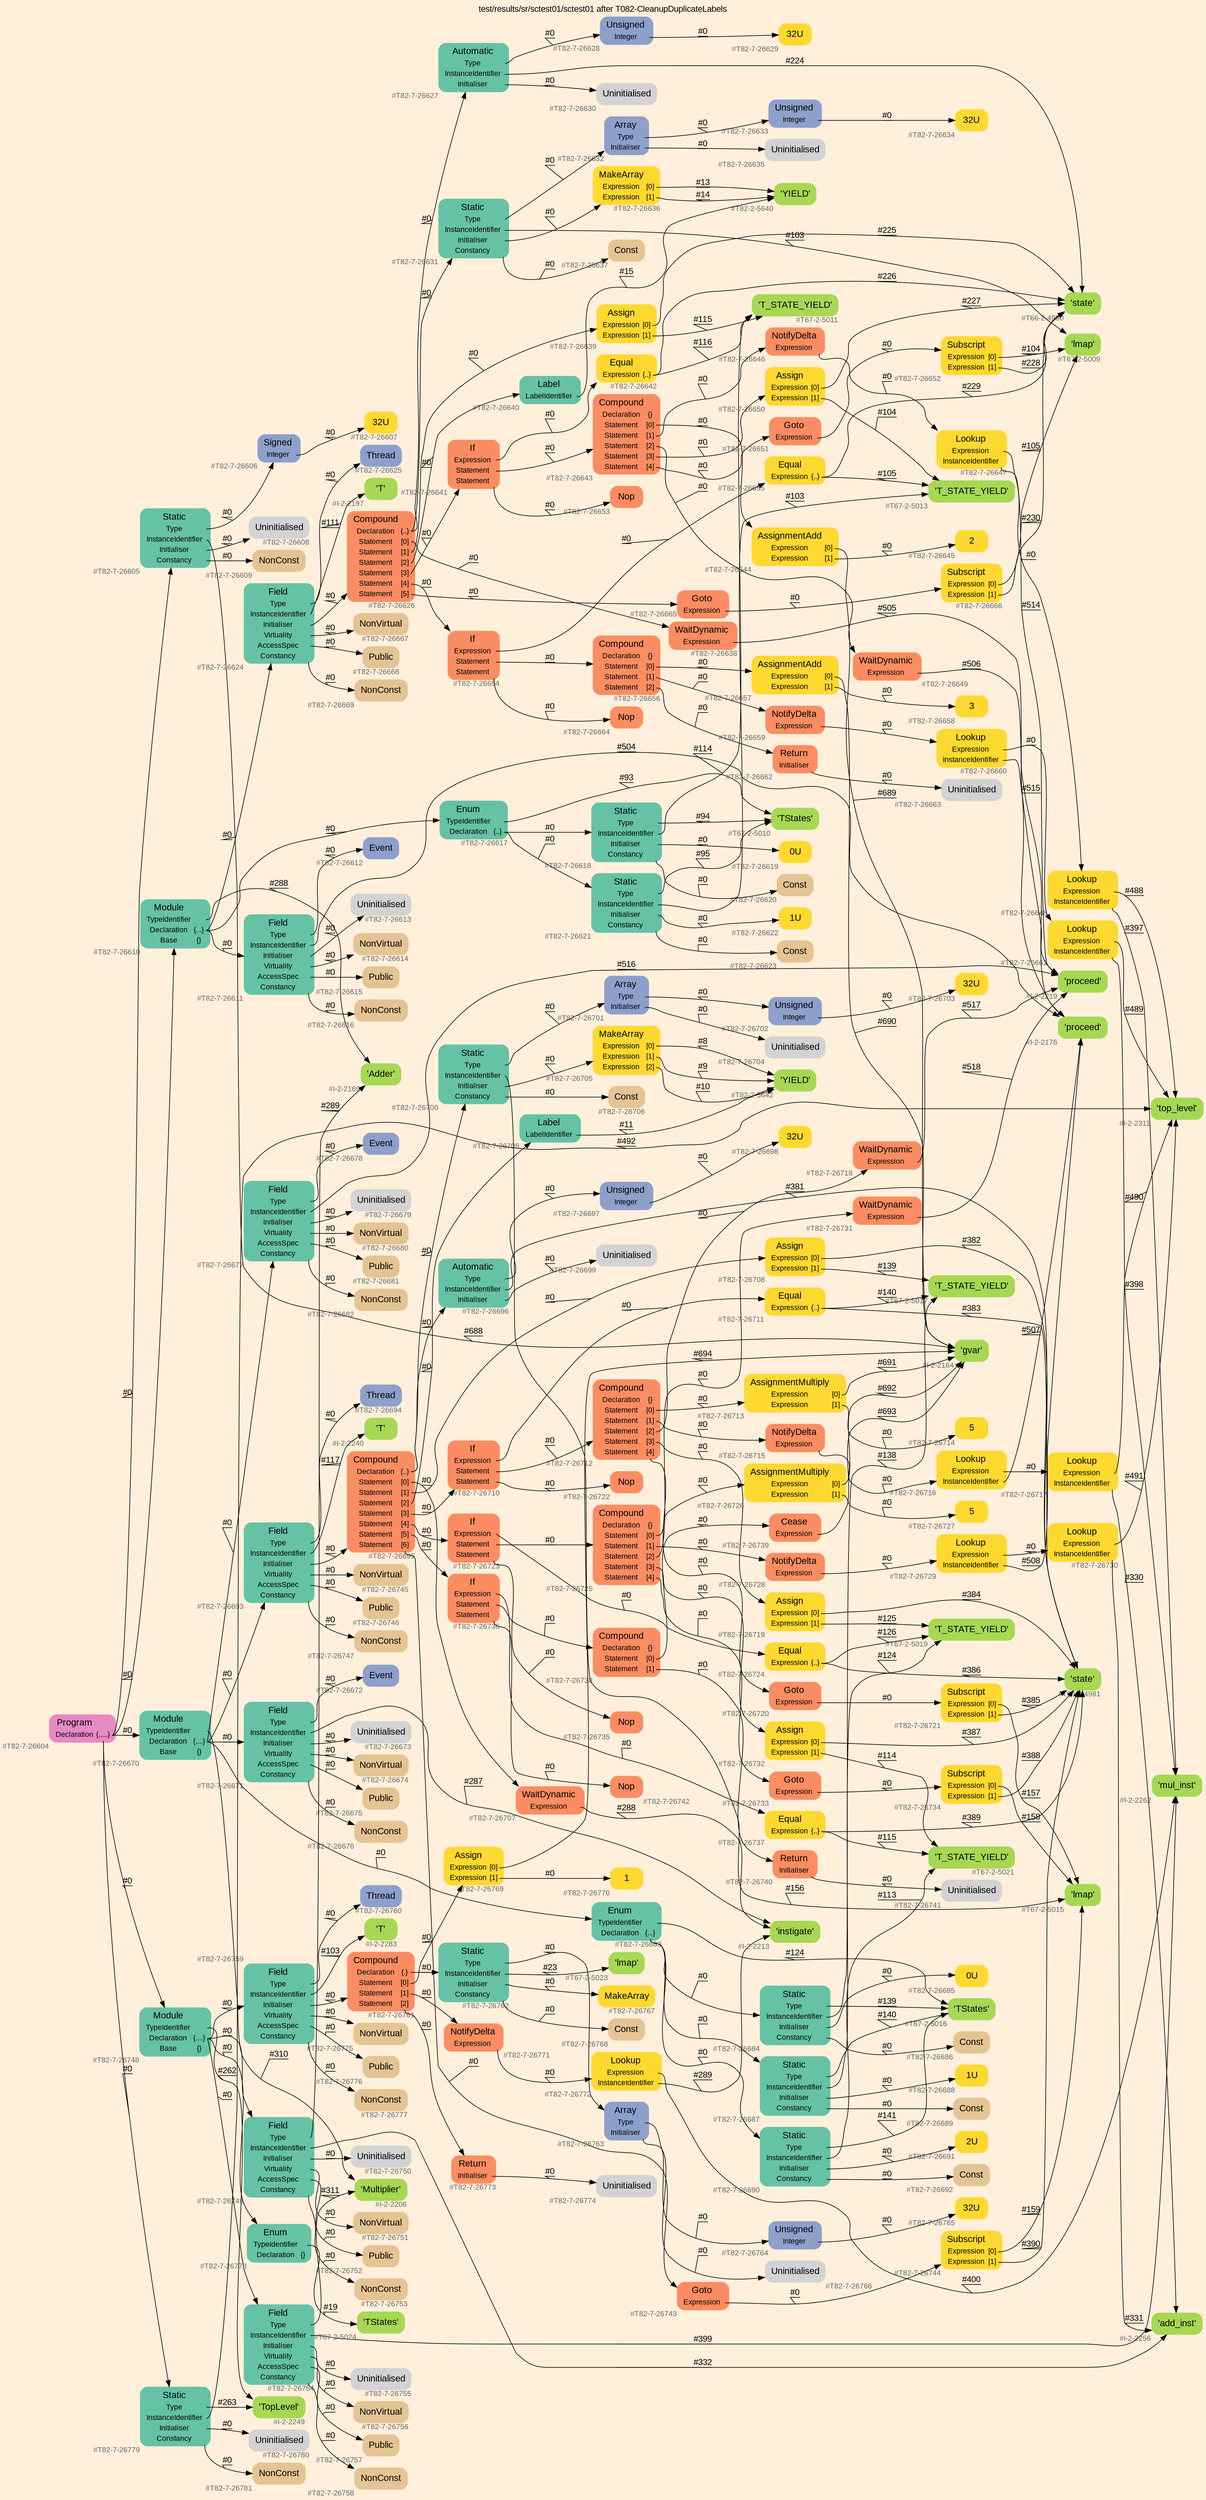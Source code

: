 digraph "test/results/sr/sctest01/sctest01 after T082-CleanupDuplicateLabels" {
label = "test/results/sr/sctest01/sctest01 after T082-CleanupDuplicateLabels"
labelloc = t
graph [
    rankdir = "LR"
    ranksep = 0.3
    bgcolor = antiquewhite1
    color = black
    fontcolor = black
    fontname = "Arial"
];
node [
    fontname = "Arial"
];
edge [
    fontname = "Arial"
];

// -------------------- node figure --------------------
// -------- block #T82-7-26604 ----------
"#T82-7-26604" [
    fillcolor = "/set28/4"
    xlabel = "#T82-7-26604"
    fontsize = "12"
    fontcolor = grey40
    shape = "plaintext"
    label = <<TABLE BORDER="0" CELLBORDER="0" CELLSPACING="0">
     <TR><TD><FONT COLOR="black" POINT-SIZE="15">Program</FONT></TD></TR>
     <TR><TD><FONT COLOR="black" POINT-SIZE="12">Declaration</FONT></TD><TD PORT="port0"><FONT COLOR="black" POINT-SIZE="12">{.....}</FONT></TD></TR>
    </TABLE>>
    style = "rounded,filled"
];

// -------- block #T82-7-26605 ----------
"#T82-7-26605" [
    fillcolor = "/set28/1"
    xlabel = "#T82-7-26605"
    fontsize = "12"
    fontcolor = grey40
    shape = "plaintext"
    label = <<TABLE BORDER="0" CELLBORDER="0" CELLSPACING="0">
     <TR><TD><FONT COLOR="black" POINT-SIZE="15">Static</FONT></TD></TR>
     <TR><TD><FONT COLOR="black" POINT-SIZE="12">Type</FONT></TD><TD PORT="port0"></TD></TR>
     <TR><TD><FONT COLOR="black" POINT-SIZE="12">InstanceIdentifier</FONT></TD><TD PORT="port1"></TD></TR>
     <TR><TD><FONT COLOR="black" POINT-SIZE="12">Initialiser</FONT></TD><TD PORT="port2"></TD></TR>
     <TR><TD><FONT COLOR="black" POINT-SIZE="12">Constancy</FONT></TD><TD PORT="port3"></TD></TR>
    </TABLE>>
    style = "rounded,filled"
];

// -------- block #T82-7-26606 ----------
"#T82-7-26606" [
    fillcolor = "/set28/3"
    xlabel = "#T82-7-26606"
    fontsize = "12"
    fontcolor = grey40
    shape = "plaintext"
    label = <<TABLE BORDER="0" CELLBORDER="0" CELLSPACING="0">
     <TR><TD><FONT COLOR="black" POINT-SIZE="15">Signed</FONT></TD></TR>
     <TR><TD><FONT COLOR="black" POINT-SIZE="12">Integer</FONT></TD><TD PORT="port0"></TD></TR>
    </TABLE>>
    style = "rounded,filled"
];

// -------- block #T82-7-26607 ----------
"#T82-7-26607" [
    fillcolor = "/set28/6"
    xlabel = "#T82-7-26607"
    fontsize = "12"
    fontcolor = grey40
    shape = "plaintext"
    label = <<TABLE BORDER="0" CELLBORDER="0" CELLSPACING="0">
     <TR><TD><FONT COLOR="black" POINT-SIZE="15">32U</FONT></TD></TR>
    </TABLE>>
    style = "rounded,filled"
];

// -------- block #I-2-2164 ----------
"#I-2-2164" [
    fillcolor = "/set28/5"
    xlabel = "#I-2-2164"
    fontsize = "12"
    fontcolor = grey40
    shape = "plaintext"
    label = <<TABLE BORDER="0" CELLBORDER="0" CELLSPACING="0">
     <TR><TD><FONT COLOR="black" POINT-SIZE="15">'gvar'</FONT></TD></TR>
    </TABLE>>
    style = "rounded,filled"
];

// -------- block #T82-7-26608 ----------
"#T82-7-26608" [
    xlabel = "#T82-7-26608"
    fontsize = "12"
    fontcolor = grey40
    shape = "plaintext"
    label = <<TABLE BORDER="0" CELLBORDER="0" CELLSPACING="0">
     <TR><TD><FONT COLOR="black" POINT-SIZE="15">Uninitialised</FONT></TD></TR>
    </TABLE>>
    style = "rounded,filled"
];

// -------- block #T82-7-26609 ----------
"#T82-7-26609" [
    fillcolor = "/set28/7"
    xlabel = "#T82-7-26609"
    fontsize = "12"
    fontcolor = grey40
    shape = "plaintext"
    label = <<TABLE BORDER="0" CELLBORDER="0" CELLSPACING="0">
     <TR><TD><FONT COLOR="black" POINT-SIZE="15">NonConst</FONT></TD></TR>
    </TABLE>>
    style = "rounded,filled"
];

// -------- block #T82-7-26610 ----------
"#T82-7-26610" [
    fillcolor = "/set28/1"
    xlabel = "#T82-7-26610"
    fontsize = "12"
    fontcolor = grey40
    shape = "plaintext"
    label = <<TABLE BORDER="0" CELLBORDER="0" CELLSPACING="0">
     <TR><TD><FONT COLOR="black" POINT-SIZE="15">Module</FONT></TD></TR>
     <TR><TD><FONT COLOR="black" POINT-SIZE="12">TypeIdentifier</FONT></TD><TD PORT="port0"></TD></TR>
     <TR><TD><FONT COLOR="black" POINT-SIZE="12">Declaration</FONT></TD><TD PORT="port1"><FONT COLOR="black" POINT-SIZE="12">{...}</FONT></TD></TR>
     <TR><TD><FONT COLOR="black" POINT-SIZE="12">Base</FONT></TD><TD PORT="port2"><FONT COLOR="black" POINT-SIZE="12">{}</FONT></TD></TR>
    </TABLE>>
    style = "rounded,filled"
];

// -------- block #I-2-2169 ----------
"#I-2-2169" [
    fillcolor = "/set28/5"
    xlabel = "#I-2-2169"
    fontsize = "12"
    fontcolor = grey40
    shape = "plaintext"
    label = <<TABLE BORDER="0" CELLBORDER="0" CELLSPACING="0">
     <TR><TD><FONT COLOR="black" POINT-SIZE="15">'Adder'</FONT></TD></TR>
    </TABLE>>
    style = "rounded,filled"
];

// -------- block #T82-7-26611 ----------
"#T82-7-26611" [
    fillcolor = "/set28/1"
    xlabel = "#T82-7-26611"
    fontsize = "12"
    fontcolor = grey40
    shape = "plaintext"
    label = <<TABLE BORDER="0" CELLBORDER="0" CELLSPACING="0">
     <TR><TD><FONT COLOR="black" POINT-SIZE="15">Field</FONT></TD></TR>
     <TR><TD><FONT COLOR="black" POINT-SIZE="12">Type</FONT></TD><TD PORT="port0"></TD></TR>
     <TR><TD><FONT COLOR="black" POINT-SIZE="12">InstanceIdentifier</FONT></TD><TD PORT="port1"></TD></TR>
     <TR><TD><FONT COLOR="black" POINT-SIZE="12">Initialiser</FONT></TD><TD PORT="port2"></TD></TR>
     <TR><TD><FONT COLOR="black" POINT-SIZE="12">Virtuality</FONT></TD><TD PORT="port3"></TD></TR>
     <TR><TD><FONT COLOR="black" POINT-SIZE="12">AccessSpec</FONT></TD><TD PORT="port4"></TD></TR>
     <TR><TD><FONT COLOR="black" POINT-SIZE="12">Constancy</FONT></TD><TD PORT="port5"></TD></TR>
    </TABLE>>
    style = "rounded,filled"
];

// -------- block #T82-7-26612 ----------
"#T82-7-26612" [
    fillcolor = "/set28/3"
    xlabel = "#T82-7-26612"
    fontsize = "12"
    fontcolor = grey40
    shape = "plaintext"
    label = <<TABLE BORDER="0" CELLBORDER="0" CELLSPACING="0">
     <TR><TD><FONT COLOR="black" POINT-SIZE="15">Event</FONT></TD></TR>
    </TABLE>>
    style = "rounded,filled"
];

// -------- block #I-2-2176 ----------
"#I-2-2176" [
    fillcolor = "/set28/5"
    xlabel = "#I-2-2176"
    fontsize = "12"
    fontcolor = grey40
    shape = "plaintext"
    label = <<TABLE BORDER="0" CELLBORDER="0" CELLSPACING="0">
     <TR><TD><FONT COLOR="black" POINT-SIZE="15">'proceed'</FONT></TD></TR>
    </TABLE>>
    style = "rounded,filled"
];

// -------- block #T82-7-26613 ----------
"#T82-7-26613" [
    xlabel = "#T82-7-26613"
    fontsize = "12"
    fontcolor = grey40
    shape = "plaintext"
    label = <<TABLE BORDER="0" CELLBORDER="0" CELLSPACING="0">
     <TR><TD><FONT COLOR="black" POINT-SIZE="15">Uninitialised</FONT></TD></TR>
    </TABLE>>
    style = "rounded,filled"
];

// -------- block #T82-7-26614 ----------
"#T82-7-26614" [
    fillcolor = "/set28/7"
    xlabel = "#T82-7-26614"
    fontsize = "12"
    fontcolor = grey40
    shape = "plaintext"
    label = <<TABLE BORDER="0" CELLBORDER="0" CELLSPACING="0">
     <TR><TD><FONT COLOR="black" POINT-SIZE="15">NonVirtual</FONT></TD></TR>
    </TABLE>>
    style = "rounded,filled"
];

// -------- block #T82-7-26615 ----------
"#T82-7-26615" [
    fillcolor = "/set28/7"
    xlabel = "#T82-7-26615"
    fontsize = "12"
    fontcolor = grey40
    shape = "plaintext"
    label = <<TABLE BORDER="0" CELLBORDER="0" CELLSPACING="0">
     <TR><TD><FONT COLOR="black" POINT-SIZE="15">Public</FONT></TD></TR>
    </TABLE>>
    style = "rounded,filled"
];

// -------- block #T82-7-26616 ----------
"#T82-7-26616" [
    fillcolor = "/set28/7"
    xlabel = "#T82-7-26616"
    fontsize = "12"
    fontcolor = grey40
    shape = "plaintext"
    label = <<TABLE BORDER="0" CELLBORDER="0" CELLSPACING="0">
     <TR><TD><FONT COLOR="black" POINT-SIZE="15">NonConst</FONT></TD></TR>
    </TABLE>>
    style = "rounded,filled"
];

// -------- block #T82-7-26617 ----------
"#T82-7-26617" [
    fillcolor = "/set28/1"
    xlabel = "#T82-7-26617"
    fontsize = "12"
    fontcolor = grey40
    shape = "plaintext"
    label = <<TABLE BORDER="0" CELLBORDER="0" CELLSPACING="0">
     <TR><TD><FONT COLOR="black" POINT-SIZE="15">Enum</FONT></TD></TR>
     <TR><TD><FONT COLOR="black" POINT-SIZE="12">TypeIdentifier</FONT></TD><TD PORT="port0"></TD></TR>
     <TR><TD><FONT COLOR="black" POINT-SIZE="12">Declaration</FONT></TD><TD PORT="port1"><FONT COLOR="black" POINT-SIZE="12">{..}</FONT></TD></TR>
    </TABLE>>
    style = "rounded,filled"
];

// -------- block #T67-2-5010 ----------
"#T67-2-5010" [
    fillcolor = "/set28/5"
    xlabel = "#T67-2-5010"
    fontsize = "12"
    fontcolor = grey40
    shape = "plaintext"
    label = <<TABLE BORDER="0" CELLBORDER="0" CELLSPACING="0">
     <TR><TD><FONT COLOR="black" POINT-SIZE="15">'TStates'</FONT></TD></TR>
    </TABLE>>
    style = "rounded,filled"
];

// -------- block #T82-7-26618 ----------
"#T82-7-26618" [
    fillcolor = "/set28/1"
    xlabel = "#T82-7-26618"
    fontsize = "12"
    fontcolor = grey40
    shape = "plaintext"
    label = <<TABLE BORDER="0" CELLBORDER="0" CELLSPACING="0">
     <TR><TD><FONT COLOR="black" POINT-SIZE="15">Static</FONT></TD></TR>
     <TR><TD><FONT COLOR="black" POINT-SIZE="12">Type</FONT></TD><TD PORT="port0"></TD></TR>
     <TR><TD><FONT COLOR="black" POINT-SIZE="12">InstanceIdentifier</FONT></TD><TD PORT="port1"></TD></TR>
     <TR><TD><FONT COLOR="black" POINT-SIZE="12">Initialiser</FONT></TD><TD PORT="port2"></TD></TR>
     <TR><TD><FONT COLOR="black" POINT-SIZE="12">Constancy</FONT></TD><TD PORT="port3"></TD></TR>
    </TABLE>>
    style = "rounded,filled"
];

// -------- block #T67-2-5011 ----------
"#T67-2-5011" [
    fillcolor = "/set28/5"
    xlabel = "#T67-2-5011"
    fontsize = "12"
    fontcolor = grey40
    shape = "plaintext"
    label = <<TABLE BORDER="0" CELLBORDER="0" CELLSPACING="0">
     <TR><TD><FONT COLOR="black" POINT-SIZE="15">'T_STATE_YIELD'</FONT></TD></TR>
    </TABLE>>
    style = "rounded,filled"
];

// -------- block #T82-7-26619 ----------
"#T82-7-26619" [
    fillcolor = "/set28/6"
    xlabel = "#T82-7-26619"
    fontsize = "12"
    fontcolor = grey40
    shape = "plaintext"
    label = <<TABLE BORDER="0" CELLBORDER="0" CELLSPACING="0">
     <TR><TD><FONT COLOR="black" POINT-SIZE="15">0U</FONT></TD></TR>
    </TABLE>>
    style = "rounded,filled"
];

// -------- block #T82-7-26620 ----------
"#T82-7-26620" [
    fillcolor = "/set28/7"
    xlabel = "#T82-7-26620"
    fontsize = "12"
    fontcolor = grey40
    shape = "plaintext"
    label = <<TABLE BORDER="0" CELLBORDER="0" CELLSPACING="0">
     <TR><TD><FONT COLOR="black" POINT-SIZE="15">Const</FONT></TD></TR>
    </TABLE>>
    style = "rounded,filled"
];

// -------- block #T82-7-26621 ----------
"#T82-7-26621" [
    fillcolor = "/set28/1"
    xlabel = "#T82-7-26621"
    fontsize = "12"
    fontcolor = grey40
    shape = "plaintext"
    label = <<TABLE BORDER="0" CELLBORDER="0" CELLSPACING="0">
     <TR><TD><FONT COLOR="black" POINT-SIZE="15">Static</FONT></TD></TR>
     <TR><TD><FONT COLOR="black" POINT-SIZE="12">Type</FONT></TD><TD PORT="port0"></TD></TR>
     <TR><TD><FONT COLOR="black" POINT-SIZE="12">InstanceIdentifier</FONT></TD><TD PORT="port1"></TD></TR>
     <TR><TD><FONT COLOR="black" POINT-SIZE="12">Initialiser</FONT></TD><TD PORT="port2"></TD></TR>
     <TR><TD><FONT COLOR="black" POINT-SIZE="12">Constancy</FONT></TD><TD PORT="port3"></TD></TR>
    </TABLE>>
    style = "rounded,filled"
];

// -------- block #T67-2-5013 ----------
"#T67-2-5013" [
    fillcolor = "/set28/5"
    xlabel = "#T67-2-5013"
    fontsize = "12"
    fontcolor = grey40
    shape = "plaintext"
    label = <<TABLE BORDER="0" CELLBORDER="0" CELLSPACING="0">
     <TR><TD><FONT COLOR="black" POINT-SIZE="15">'T_STATE_YIELD'</FONT></TD></TR>
    </TABLE>>
    style = "rounded,filled"
];

// -------- block #T82-7-26622 ----------
"#T82-7-26622" [
    fillcolor = "/set28/6"
    xlabel = "#T82-7-26622"
    fontsize = "12"
    fontcolor = grey40
    shape = "plaintext"
    label = <<TABLE BORDER="0" CELLBORDER="0" CELLSPACING="0">
     <TR><TD><FONT COLOR="black" POINT-SIZE="15">1U</FONT></TD></TR>
    </TABLE>>
    style = "rounded,filled"
];

// -------- block #T82-7-26623 ----------
"#T82-7-26623" [
    fillcolor = "/set28/7"
    xlabel = "#T82-7-26623"
    fontsize = "12"
    fontcolor = grey40
    shape = "plaintext"
    label = <<TABLE BORDER="0" CELLBORDER="0" CELLSPACING="0">
     <TR><TD><FONT COLOR="black" POINT-SIZE="15">Const</FONT></TD></TR>
    </TABLE>>
    style = "rounded,filled"
];

// -------- block #T82-7-26624 ----------
"#T82-7-26624" [
    fillcolor = "/set28/1"
    xlabel = "#T82-7-26624"
    fontsize = "12"
    fontcolor = grey40
    shape = "plaintext"
    label = <<TABLE BORDER="0" CELLBORDER="0" CELLSPACING="0">
     <TR><TD><FONT COLOR="black" POINT-SIZE="15">Field</FONT></TD></TR>
     <TR><TD><FONT COLOR="black" POINT-SIZE="12">Type</FONT></TD><TD PORT="port0"></TD></TR>
     <TR><TD><FONT COLOR="black" POINT-SIZE="12">InstanceIdentifier</FONT></TD><TD PORT="port1"></TD></TR>
     <TR><TD><FONT COLOR="black" POINT-SIZE="12">Initialiser</FONT></TD><TD PORT="port2"></TD></TR>
     <TR><TD><FONT COLOR="black" POINT-SIZE="12">Virtuality</FONT></TD><TD PORT="port3"></TD></TR>
     <TR><TD><FONT COLOR="black" POINT-SIZE="12">AccessSpec</FONT></TD><TD PORT="port4"></TD></TR>
     <TR><TD><FONT COLOR="black" POINT-SIZE="12">Constancy</FONT></TD><TD PORT="port5"></TD></TR>
    </TABLE>>
    style = "rounded,filled"
];

// -------- block #T82-7-26625 ----------
"#T82-7-26625" [
    fillcolor = "/set28/3"
    xlabel = "#T82-7-26625"
    fontsize = "12"
    fontcolor = grey40
    shape = "plaintext"
    label = <<TABLE BORDER="0" CELLBORDER="0" CELLSPACING="0">
     <TR><TD><FONT COLOR="black" POINT-SIZE="15">Thread</FONT></TD></TR>
    </TABLE>>
    style = "rounded,filled"
];

// -------- block #I-2-2197 ----------
"#I-2-2197" [
    fillcolor = "/set28/5"
    xlabel = "#I-2-2197"
    fontsize = "12"
    fontcolor = grey40
    shape = "plaintext"
    label = <<TABLE BORDER="0" CELLBORDER="0" CELLSPACING="0">
     <TR><TD><FONT COLOR="black" POINT-SIZE="15">'T'</FONT></TD></TR>
    </TABLE>>
    style = "rounded,filled"
];

// -------- block #T82-7-26626 ----------
"#T82-7-26626" [
    fillcolor = "/set28/2"
    xlabel = "#T82-7-26626"
    fontsize = "12"
    fontcolor = grey40
    shape = "plaintext"
    label = <<TABLE BORDER="0" CELLBORDER="0" CELLSPACING="0">
     <TR><TD><FONT COLOR="black" POINT-SIZE="15">Compound</FONT></TD></TR>
     <TR><TD><FONT COLOR="black" POINT-SIZE="12">Declaration</FONT></TD><TD PORT="port0"><FONT COLOR="black" POINT-SIZE="12">{..}</FONT></TD></TR>
     <TR><TD><FONT COLOR="black" POINT-SIZE="12">Statement</FONT></TD><TD PORT="port1"><FONT COLOR="black" POINT-SIZE="12">[0]</FONT></TD></TR>
     <TR><TD><FONT COLOR="black" POINT-SIZE="12">Statement</FONT></TD><TD PORT="port2"><FONT COLOR="black" POINT-SIZE="12">[1]</FONT></TD></TR>
     <TR><TD><FONT COLOR="black" POINT-SIZE="12">Statement</FONT></TD><TD PORT="port3"><FONT COLOR="black" POINT-SIZE="12">[2]</FONT></TD></TR>
     <TR><TD><FONT COLOR="black" POINT-SIZE="12">Statement</FONT></TD><TD PORT="port4"><FONT COLOR="black" POINT-SIZE="12">[3]</FONT></TD></TR>
     <TR><TD><FONT COLOR="black" POINT-SIZE="12">Statement</FONT></TD><TD PORT="port5"><FONT COLOR="black" POINT-SIZE="12">[4]</FONT></TD></TR>
     <TR><TD><FONT COLOR="black" POINT-SIZE="12">Statement</FONT></TD><TD PORT="port6"><FONT COLOR="black" POINT-SIZE="12">[5]</FONT></TD></TR>
    </TABLE>>
    style = "rounded,filled"
];

// -------- block #T82-7-26627 ----------
"#T82-7-26627" [
    fillcolor = "/set28/1"
    xlabel = "#T82-7-26627"
    fontsize = "12"
    fontcolor = grey40
    shape = "plaintext"
    label = <<TABLE BORDER="0" CELLBORDER="0" CELLSPACING="0">
     <TR><TD><FONT COLOR="black" POINT-SIZE="15">Automatic</FONT></TD></TR>
     <TR><TD><FONT COLOR="black" POINT-SIZE="12">Type</FONT></TD><TD PORT="port0"></TD></TR>
     <TR><TD><FONT COLOR="black" POINT-SIZE="12">InstanceIdentifier</FONT></TD><TD PORT="port1"></TD></TR>
     <TR><TD><FONT COLOR="black" POINT-SIZE="12">Initialiser</FONT></TD><TD PORT="port2"></TD></TR>
    </TABLE>>
    style = "rounded,filled"
];

// -------- block #T82-7-26628 ----------
"#T82-7-26628" [
    fillcolor = "/set28/3"
    xlabel = "#T82-7-26628"
    fontsize = "12"
    fontcolor = grey40
    shape = "plaintext"
    label = <<TABLE BORDER="0" CELLBORDER="0" CELLSPACING="0">
     <TR><TD><FONT COLOR="black" POINT-SIZE="15">Unsigned</FONT></TD></TR>
     <TR><TD><FONT COLOR="black" POINT-SIZE="12">Integer</FONT></TD><TD PORT="port0"></TD></TR>
    </TABLE>>
    style = "rounded,filled"
];

// -------- block #T82-7-26629 ----------
"#T82-7-26629" [
    fillcolor = "/set28/6"
    xlabel = "#T82-7-26629"
    fontsize = "12"
    fontcolor = grey40
    shape = "plaintext"
    label = <<TABLE BORDER="0" CELLBORDER="0" CELLSPACING="0">
     <TR><TD><FONT COLOR="black" POINT-SIZE="15">32U</FONT></TD></TR>
    </TABLE>>
    style = "rounded,filled"
];

// -------- block #T66-2-4980 ----------
"#T66-2-4980" [
    fillcolor = "/set28/5"
    xlabel = "#T66-2-4980"
    fontsize = "12"
    fontcolor = grey40
    shape = "plaintext"
    label = <<TABLE BORDER="0" CELLBORDER="0" CELLSPACING="0">
     <TR><TD><FONT COLOR="black" POINT-SIZE="15">'state'</FONT></TD></TR>
    </TABLE>>
    style = "rounded,filled"
];

// -------- block #T82-7-26630 ----------
"#T82-7-26630" [
    xlabel = "#T82-7-26630"
    fontsize = "12"
    fontcolor = grey40
    shape = "plaintext"
    label = <<TABLE BORDER="0" CELLBORDER="0" CELLSPACING="0">
     <TR><TD><FONT COLOR="black" POINT-SIZE="15">Uninitialised</FONT></TD></TR>
    </TABLE>>
    style = "rounded,filled"
];

// -------- block #T82-7-26631 ----------
"#T82-7-26631" [
    fillcolor = "/set28/1"
    xlabel = "#T82-7-26631"
    fontsize = "12"
    fontcolor = grey40
    shape = "plaintext"
    label = <<TABLE BORDER="0" CELLBORDER="0" CELLSPACING="0">
     <TR><TD><FONT COLOR="black" POINT-SIZE="15">Static</FONT></TD></TR>
     <TR><TD><FONT COLOR="black" POINT-SIZE="12">Type</FONT></TD><TD PORT="port0"></TD></TR>
     <TR><TD><FONT COLOR="black" POINT-SIZE="12">InstanceIdentifier</FONT></TD><TD PORT="port1"></TD></TR>
     <TR><TD><FONT COLOR="black" POINT-SIZE="12">Initialiser</FONT></TD><TD PORT="port2"></TD></TR>
     <TR><TD><FONT COLOR="black" POINT-SIZE="12">Constancy</FONT></TD><TD PORT="port3"></TD></TR>
    </TABLE>>
    style = "rounded,filled"
];

// -------- block #T82-7-26632 ----------
"#T82-7-26632" [
    fillcolor = "/set28/3"
    xlabel = "#T82-7-26632"
    fontsize = "12"
    fontcolor = grey40
    shape = "plaintext"
    label = <<TABLE BORDER="0" CELLBORDER="0" CELLSPACING="0">
     <TR><TD><FONT COLOR="black" POINT-SIZE="15">Array</FONT></TD></TR>
     <TR><TD><FONT COLOR="black" POINT-SIZE="12">Type</FONT></TD><TD PORT="port0"></TD></TR>
     <TR><TD><FONT COLOR="black" POINT-SIZE="12">Initialiser</FONT></TD><TD PORT="port1"></TD></TR>
    </TABLE>>
    style = "rounded,filled"
];

// -------- block #T82-7-26633 ----------
"#T82-7-26633" [
    fillcolor = "/set28/3"
    xlabel = "#T82-7-26633"
    fontsize = "12"
    fontcolor = grey40
    shape = "plaintext"
    label = <<TABLE BORDER="0" CELLBORDER="0" CELLSPACING="0">
     <TR><TD><FONT COLOR="black" POINT-SIZE="15">Unsigned</FONT></TD></TR>
     <TR><TD><FONT COLOR="black" POINT-SIZE="12">Integer</FONT></TD><TD PORT="port0"></TD></TR>
    </TABLE>>
    style = "rounded,filled"
];

// -------- block #T82-7-26634 ----------
"#T82-7-26634" [
    fillcolor = "/set28/6"
    xlabel = "#T82-7-26634"
    fontsize = "12"
    fontcolor = grey40
    shape = "plaintext"
    label = <<TABLE BORDER="0" CELLBORDER="0" CELLSPACING="0">
     <TR><TD><FONT COLOR="black" POINT-SIZE="15">32U</FONT></TD></TR>
    </TABLE>>
    style = "rounded,filled"
];

// -------- block #T82-7-26635 ----------
"#T82-7-26635" [
    xlabel = "#T82-7-26635"
    fontsize = "12"
    fontcolor = grey40
    shape = "plaintext"
    label = <<TABLE BORDER="0" CELLBORDER="0" CELLSPACING="0">
     <TR><TD><FONT COLOR="black" POINT-SIZE="15">Uninitialised</FONT></TD></TR>
    </TABLE>>
    style = "rounded,filled"
];

// -------- block #T67-2-5009 ----------
"#T67-2-5009" [
    fillcolor = "/set28/5"
    xlabel = "#T67-2-5009"
    fontsize = "12"
    fontcolor = grey40
    shape = "plaintext"
    label = <<TABLE BORDER="0" CELLBORDER="0" CELLSPACING="0">
     <TR><TD><FONT COLOR="black" POINT-SIZE="15">'lmap'</FONT></TD></TR>
    </TABLE>>
    style = "rounded,filled"
];

// -------- block #T82-7-26636 ----------
"#T82-7-26636" [
    fillcolor = "/set28/6"
    xlabel = "#T82-7-26636"
    fontsize = "12"
    fontcolor = grey40
    shape = "plaintext"
    label = <<TABLE BORDER="0" CELLBORDER="0" CELLSPACING="0">
     <TR><TD><FONT COLOR="black" POINT-SIZE="15">MakeArray</FONT></TD></TR>
     <TR><TD><FONT COLOR="black" POINT-SIZE="12">Expression</FONT></TD><TD PORT="port0"><FONT COLOR="black" POINT-SIZE="12">[0]</FONT></TD></TR>
     <TR><TD><FONT COLOR="black" POINT-SIZE="12">Expression</FONT></TD><TD PORT="port1"><FONT COLOR="black" POINT-SIZE="12">[1]</FONT></TD></TR>
    </TABLE>>
    style = "rounded,filled"
];

// -------- block #T82-2-5640 ----------
"#T82-2-5640" [
    fillcolor = "/set28/5"
    xlabel = "#T82-2-5640"
    fontsize = "12"
    fontcolor = grey40
    shape = "plaintext"
    label = <<TABLE BORDER="0" CELLBORDER="0" CELLSPACING="0">
     <TR><TD><FONT COLOR="black" POINT-SIZE="15">'YIELD'</FONT></TD></TR>
    </TABLE>>
    style = "rounded,filled"
];

// -------- block #T82-7-26637 ----------
"#T82-7-26637" [
    fillcolor = "/set28/7"
    xlabel = "#T82-7-26637"
    fontsize = "12"
    fontcolor = grey40
    shape = "plaintext"
    label = <<TABLE BORDER="0" CELLBORDER="0" CELLSPACING="0">
     <TR><TD><FONT COLOR="black" POINT-SIZE="15">Const</FONT></TD></TR>
    </TABLE>>
    style = "rounded,filled"
];

// -------- block #T82-7-26638 ----------
"#T82-7-26638" [
    fillcolor = "/set28/2"
    xlabel = "#T82-7-26638"
    fontsize = "12"
    fontcolor = grey40
    shape = "plaintext"
    label = <<TABLE BORDER="0" CELLBORDER="0" CELLSPACING="0">
     <TR><TD><FONT COLOR="black" POINT-SIZE="15">WaitDynamic</FONT></TD></TR>
     <TR><TD><FONT COLOR="black" POINT-SIZE="12">Expression</FONT></TD><TD PORT="port0"></TD></TR>
    </TABLE>>
    style = "rounded,filled"
];

// -------- block #T82-7-26639 ----------
"#T82-7-26639" [
    fillcolor = "/set28/6"
    xlabel = "#T82-7-26639"
    fontsize = "12"
    fontcolor = grey40
    shape = "plaintext"
    label = <<TABLE BORDER="0" CELLBORDER="0" CELLSPACING="0">
     <TR><TD><FONT COLOR="black" POINT-SIZE="15">Assign</FONT></TD></TR>
     <TR><TD><FONT COLOR="black" POINT-SIZE="12">Expression</FONT></TD><TD PORT="port0"><FONT COLOR="black" POINT-SIZE="12">[0]</FONT></TD></TR>
     <TR><TD><FONT COLOR="black" POINT-SIZE="12">Expression</FONT></TD><TD PORT="port1"><FONT COLOR="black" POINT-SIZE="12">[1]</FONT></TD></TR>
    </TABLE>>
    style = "rounded,filled"
];

// -------- block #T82-7-26640 ----------
"#T82-7-26640" [
    fillcolor = "/set28/1"
    xlabel = "#T82-7-26640"
    fontsize = "12"
    fontcolor = grey40
    shape = "plaintext"
    label = <<TABLE BORDER="0" CELLBORDER="0" CELLSPACING="0">
     <TR><TD><FONT COLOR="black" POINT-SIZE="15">Label</FONT></TD></TR>
     <TR><TD><FONT COLOR="black" POINT-SIZE="12">LabelIdentifier</FONT></TD><TD PORT="port0"></TD></TR>
    </TABLE>>
    style = "rounded,filled"
];

// -------- block #T82-7-26641 ----------
"#T82-7-26641" [
    fillcolor = "/set28/2"
    xlabel = "#T82-7-26641"
    fontsize = "12"
    fontcolor = grey40
    shape = "plaintext"
    label = <<TABLE BORDER="0" CELLBORDER="0" CELLSPACING="0">
     <TR><TD><FONT COLOR="black" POINT-SIZE="15">If</FONT></TD></TR>
     <TR><TD><FONT COLOR="black" POINT-SIZE="12">Expression</FONT></TD><TD PORT="port0"></TD></TR>
     <TR><TD><FONT COLOR="black" POINT-SIZE="12">Statement</FONT></TD><TD PORT="port1"></TD></TR>
     <TR><TD><FONT COLOR="black" POINT-SIZE="12">Statement</FONT></TD><TD PORT="port2"></TD></TR>
    </TABLE>>
    style = "rounded,filled"
];

// -------- block #T82-7-26642 ----------
"#T82-7-26642" [
    fillcolor = "/set28/6"
    xlabel = "#T82-7-26642"
    fontsize = "12"
    fontcolor = grey40
    shape = "plaintext"
    label = <<TABLE BORDER="0" CELLBORDER="0" CELLSPACING="0">
     <TR><TD><FONT COLOR="black" POINT-SIZE="15">Equal</FONT></TD></TR>
     <TR><TD><FONT COLOR="black" POINT-SIZE="12">Expression</FONT></TD><TD PORT="port0"><FONT COLOR="black" POINT-SIZE="12">{..}</FONT></TD></TR>
    </TABLE>>
    style = "rounded,filled"
];

// -------- block #T82-7-26643 ----------
"#T82-7-26643" [
    fillcolor = "/set28/2"
    xlabel = "#T82-7-26643"
    fontsize = "12"
    fontcolor = grey40
    shape = "plaintext"
    label = <<TABLE BORDER="0" CELLBORDER="0" CELLSPACING="0">
     <TR><TD><FONT COLOR="black" POINT-SIZE="15">Compound</FONT></TD></TR>
     <TR><TD><FONT COLOR="black" POINT-SIZE="12">Declaration</FONT></TD><TD PORT="port0"><FONT COLOR="black" POINT-SIZE="12">{}</FONT></TD></TR>
     <TR><TD><FONT COLOR="black" POINT-SIZE="12">Statement</FONT></TD><TD PORT="port1"><FONT COLOR="black" POINT-SIZE="12">[0]</FONT></TD></TR>
     <TR><TD><FONT COLOR="black" POINT-SIZE="12">Statement</FONT></TD><TD PORT="port2"><FONT COLOR="black" POINT-SIZE="12">[1]</FONT></TD></TR>
     <TR><TD><FONT COLOR="black" POINT-SIZE="12">Statement</FONT></TD><TD PORT="port3"><FONT COLOR="black" POINT-SIZE="12">[2]</FONT></TD></TR>
     <TR><TD><FONT COLOR="black" POINT-SIZE="12">Statement</FONT></TD><TD PORT="port4"><FONT COLOR="black" POINT-SIZE="12">[3]</FONT></TD></TR>
     <TR><TD><FONT COLOR="black" POINT-SIZE="12">Statement</FONT></TD><TD PORT="port5"><FONT COLOR="black" POINT-SIZE="12">[4]</FONT></TD></TR>
    </TABLE>>
    style = "rounded,filled"
];

// -------- block #T82-7-26644 ----------
"#T82-7-26644" [
    fillcolor = "/set28/6"
    xlabel = "#T82-7-26644"
    fontsize = "12"
    fontcolor = grey40
    shape = "plaintext"
    label = <<TABLE BORDER="0" CELLBORDER="0" CELLSPACING="0">
     <TR><TD><FONT COLOR="black" POINT-SIZE="15">AssignmentAdd</FONT></TD></TR>
     <TR><TD><FONT COLOR="black" POINT-SIZE="12">Expression</FONT></TD><TD PORT="port0"><FONT COLOR="black" POINT-SIZE="12">[0]</FONT></TD></TR>
     <TR><TD><FONT COLOR="black" POINT-SIZE="12">Expression</FONT></TD><TD PORT="port1"><FONT COLOR="black" POINT-SIZE="12">[1]</FONT></TD></TR>
    </TABLE>>
    style = "rounded,filled"
];

// -------- block #T82-7-26645 ----------
"#T82-7-26645" [
    fillcolor = "/set28/6"
    xlabel = "#T82-7-26645"
    fontsize = "12"
    fontcolor = grey40
    shape = "plaintext"
    label = <<TABLE BORDER="0" CELLBORDER="0" CELLSPACING="0">
     <TR><TD><FONT COLOR="black" POINT-SIZE="15">2</FONT></TD></TR>
    </TABLE>>
    style = "rounded,filled"
];

// -------- block #T82-7-26646 ----------
"#T82-7-26646" [
    fillcolor = "/set28/2"
    xlabel = "#T82-7-26646"
    fontsize = "12"
    fontcolor = grey40
    shape = "plaintext"
    label = <<TABLE BORDER="0" CELLBORDER="0" CELLSPACING="0">
     <TR><TD><FONT COLOR="black" POINT-SIZE="15">NotifyDelta</FONT></TD></TR>
     <TR><TD><FONT COLOR="black" POINT-SIZE="12">Expression</FONT></TD><TD PORT="port0"></TD></TR>
    </TABLE>>
    style = "rounded,filled"
];

// -------- block #T82-7-26647 ----------
"#T82-7-26647" [
    fillcolor = "/set28/6"
    xlabel = "#T82-7-26647"
    fontsize = "12"
    fontcolor = grey40
    shape = "plaintext"
    label = <<TABLE BORDER="0" CELLBORDER="0" CELLSPACING="0">
     <TR><TD><FONT COLOR="black" POINT-SIZE="15">Lookup</FONT></TD></TR>
     <TR><TD><FONT COLOR="black" POINT-SIZE="12">Expression</FONT></TD><TD PORT="port0"></TD></TR>
     <TR><TD><FONT COLOR="black" POINT-SIZE="12">InstanceIdentifier</FONT></TD><TD PORT="port1"></TD></TR>
    </TABLE>>
    style = "rounded,filled"
];

// -------- block #T82-7-26648 ----------
"#T82-7-26648" [
    fillcolor = "/set28/6"
    xlabel = "#T82-7-26648"
    fontsize = "12"
    fontcolor = grey40
    shape = "plaintext"
    label = <<TABLE BORDER="0" CELLBORDER="0" CELLSPACING="0">
     <TR><TD><FONT COLOR="black" POINT-SIZE="15">Lookup</FONT></TD></TR>
     <TR><TD><FONT COLOR="black" POINT-SIZE="12">Expression</FONT></TD><TD PORT="port0"></TD></TR>
     <TR><TD><FONT COLOR="black" POINT-SIZE="12">InstanceIdentifier</FONT></TD><TD PORT="port1"></TD></TR>
    </TABLE>>
    style = "rounded,filled"
];

// -------- block #I-2-2311 ----------
"#I-2-2311" [
    fillcolor = "/set28/5"
    xlabel = "#I-2-2311"
    fontsize = "12"
    fontcolor = grey40
    shape = "plaintext"
    label = <<TABLE BORDER="0" CELLBORDER="0" CELLSPACING="0">
     <TR><TD><FONT COLOR="black" POINT-SIZE="15">'top_level'</FONT></TD></TR>
    </TABLE>>
    style = "rounded,filled"
];

// -------- block #I-2-2262 ----------
"#I-2-2262" [
    fillcolor = "/set28/5"
    xlabel = "#I-2-2262"
    fontsize = "12"
    fontcolor = grey40
    shape = "plaintext"
    label = <<TABLE BORDER="0" CELLBORDER="0" CELLSPACING="0">
     <TR><TD><FONT COLOR="black" POINT-SIZE="15">'mul_inst'</FONT></TD></TR>
    </TABLE>>
    style = "rounded,filled"
];

// -------- block #I-2-2219 ----------
"#I-2-2219" [
    fillcolor = "/set28/5"
    xlabel = "#I-2-2219"
    fontsize = "12"
    fontcolor = grey40
    shape = "plaintext"
    label = <<TABLE BORDER="0" CELLBORDER="0" CELLSPACING="0">
     <TR><TD><FONT COLOR="black" POINT-SIZE="15">'proceed'</FONT></TD></TR>
    </TABLE>>
    style = "rounded,filled"
];

// -------- block #T82-7-26649 ----------
"#T82-7-26649" [
    fillcolor = "/set28/2"
    xlabel = "#T82-7-26649"
    fontsize = "12"
    fontcolor = grey40
    shape = "plaintext"
    label = <<TABLE BORDER="0" CELLBORDER="0" CELLSPACING="0">
     <TR><TD><FONT COLOR="black" POINT-SIZE="15">WaitDynamic</FONT></TD></TR>
     <TR><TD><FONT COLOR="black" POINT-SIZE="12">Expression</FONT></TD><TD PORT="port0"></TD></TR>
    </TABLE>>
    style = "rounded,filled"
];

// -------- block #T82-7-26650 ----------
"#T82-7-26650" [
    fillcolor = "/set28/6"
    xlabel = "#T82-7-26650"
    fontsize = "12"
    fontcolor = grey40
    shape = "plaintext"
    label = <<TABLE BORDER="0" CELLBORDER="0" CELLSPACING="0">
     <TR><TD><FONT COLOR="black" POINT-SIZE="15">Assign</FONT></TD></TR>
     <TR><TD><FONT COLOR="black" POINT-SIZE="12">Expression</FONT></TD><TD PORT="port0"><FONT COLOR="black" POINT-SIZE="12">[0]</FONT></TD></TR>
     <TR><TD><FONT COLOR="black" POINT-SIZE="12">Expression</FONT></TD><TD PORT="port1"><FONT COLOR="black" POINT-SIZE="12">[1]</FONT></TD></TR>
    </TABLE>>
    style = "rounded,filled"
];

// -------- block #T82-7-26651 ----------
"#T82-7-26651" [
    fillcolor = "/set28/2"
    xlabel = "#T82-7-26651"
    fontsize = "12"
    fontcolor = grey40
    shape = "plaintext"
    label = <<TABLE BORDER="0" CELLBORDER="0" CELLSPACING="0">
     <TR><TD><FONT COLOR="black" POINT-SIZE="15">Goto</FONT></TD></TR>
     <TR><TD><FONT COLOR="black" POINT-SIZE="12">Expression</FONT></TD><TD PORT="port0"></TD></TR>
    </TABLE>>
    style = "rounded,filled"
];

// -------- block #T82-7-26652 ----------
"#T82-7-26652" [
    fillcolor = "/set28/6"
    xlabel = "#T82-7-26652"
    fontsize = "12"
    fontcolor = grey40
    shape = "plaintext"
    label = <<TABLE BORDER="0" CELLBORDER="0" CELLSPACING="0">
     <TR><TD><FONT COLOR="black" POINT-SIZE="15">Subscript</FONT></TD></TR>
     <TR><TD><FONT COLOR="black" POINT-SIZE="12">Expression</FONT></TD><TD PORT="port0"><FONT COLOR="black" POINT-SIZE="12">[0]</FONT></TD></TR>
     <TR><TD><FONT COLOR="black" POINT-SIZE="12">Expression</FONT></TD><TD PORT="port1"><FONT COLOR="black" POINT-SIZE="12">[1]</FONT></TD></TR>
    </TABLE>>
    style = "rounded,filled"
];

// -------- block #T82-7-26653 ----------
"#T82-7-26653" [
    fillcolor = "/set28/2"
    xlabel = "#T82-7-26653"
    fontsize = "12"
    fontcolor = grey40
    shape = "plaintext"
    label = <<TABLE BORDER="0" CELLBORDER="0" CELLSPACING="0">
     <TR><TD><FONT COLOR="black" POINT-SIZE="15">Nop</FONT></TD></TR>
    </TABLE>>
    style = "rounded,filled"
];

// -------- block #T82-7-26654 ----------
"#T82-7-26654" [
    fillcolor = "/set28/2"
    xlabel = "#T82-7-26654"
    fontsize = "12"
    fontcolor = grey40
    shape = "plaintext"
    label = <<TABLE BORDER="0" CELLBORDER="0" CELLSPACING="0">
     <TR><TD><FONT COLOR="black" POINT-SIZE="15">If</FONT></TD></TR>
     <TR><TD><FONT COLOR="black" POINT-SIZE="12">Expression</FONT></TD><TD PORT="port0"></TD></TR>
     <TR><TD><FONT COLOR="black" POINT-SIZE="12">Statement</FONT></TD><TD PORT="port1"></TD></TR>
     <TR><TD><FONT COLOR="black" POINT-SIZE="12">Statement</FONT></TD><TD PORT="port2"></TD></TR>
    </TABLE>>
    style = "rounded,filled"
];

// -------- block #T82-7-26655 ----------
"#T82-7-26655" [
    fillcolor = "/set28/6"
    xlabel = "#T82-7-26655"
    fontsize = "12"
    fontcolor = grey40
    shape = "plaintext"
    label = <<TABLE BORDER="0" CELLBORDER="0" CELLSPACING="0">
     <TR><TD><FONT COLOR="black" POINT-SIZE="15">Equal</FONT></TD></TR>
     <TR><TD><FONT COLOR="black" POINT-SIZE="12">Expression</FONT></TD><TD PORT="port0"><FONT COLOR="black" POINT-SIZE="12">{..}</FONT></TD></TR>
    </TABLE>>
    style = "rounded,filled"
];

// -------- block #T82-7-26656 ----------
"#T82-7-26656" [
    fillcolor = "/set28/2"
    xlabel = "#T82-7-26656"
    fontsize = "12"
    fontcolor = grey40
    shape = "plaintext"
    label = <<TABLE BORDER="0" CELLBORDER="0" CELLSPACING="0">
     <TR><TD><FONT COLOR="black" POINT-SIZE="15">Compound</FONT></TD></TR>
     <TR><TD><FONT COLOR="black" POINT-SIZE="12">Declaration</FONT></TD><TD PORT="port0"><FONT COLOR="black" POINT-SIZE="12">{}</FONT></TD></TR>
     <TR><TD><FONT COLOR="black" POINT-SIZE="12">Statement</FONT></TD><TD PORT="port1"><FONT COLOR="black" POINT-SIZE="12">[0]</FONT></TD></TR>
     <TR><TD><FONT COLOR="black" POINT-SIZE="12">Statement</FONT></TD><TD PORT="port2"><FONT COLOR="black" POINT-SIZE="12">[1]</FONT></TD></TR>
     <TR><TD><FONT COLOR="black" POINT-SIZE="12">Statement</FONT></TD><TD PORT="port3"><FONT COLOR="black" POINT-SIZE="12">[2]</FONT></TD></TR>
    </TABLE>>
    style = "rounded,filled"
];

// -------- block #T82-7-26657 ----------
"#T82-7-26657" [
    fillcolor = "/set28/6"
    xlabel = "#T82-7-26657"
    fontsize = "12"
    fontcolor = grey40
    shape = "plaintext"
    label = <<TABLE BORDER="0" CELLBORDER="0" CELLSPACING="0">
     <TR><TD><FONT COLOR="black" POINT-SIZE="15">AssignmentAdd</FONT></TD></TR>
     <TR><TD><FONT COLOR="black" POINT-SIZE="12">Expression</FONT></TD><TD PORT="port0"><FONT COLOR="black" POINT-SIZE="12">[0]</FONT></TD></TR>
     <TR><TD><FONT COLOR="black" POINT-SIZE="12">Expression</FONT></TD><TD PORT="port1"><FONT COLOR="black" POINT-SIZE="12">[1]</FONT></TD></TR>
    </TABLE>>
    style = "rounded,filled"
];

// -------- block #T82-7-26658 ----------
"#T82-7-26658" [
    fillcolor = "/set28/6"
    xlabel = "#T82-7-26658"
    fontsize = "12"
    fontcolor = grey40
    shape = "plaintext"
    label = <<TABLE BORDER="0" CELLBORDER="0" CELLSPACING="0">
     <TR><TD><FONT COLOR="black" POINT-SIZE="15">3</FONT></TD></TR>
    </TABLE>>
    style = "rounded,filled"
];

// -------- block #T82-7-26659 ----------
"#T82-7-26659" [
    fillcolor = "/set28/2"
    xlabel = "#T82-7-26659"
    fontsize = "12"
    fontcolor = grey40
    shape = "plaintext"
    label = <<TABLE BORDER="0" CELLBORDER="0" CELLSPACING="0">
     <TR><TD><FONT COLOR="black" POINT-SIZE="15">NotifyDelta</FONT></TD></TR>
     <TR><TD><FONT COLOR="black" POINT-SIZE="12">Expression</FONT></TD><TD PORT="port0"></TD></TR>
    </TABLE>>
    style = "rounded,filled"
];

// -------- block #T82-7-26660 ----------
"#T82-7-26660" [
    fillcolor = "/set28/6"
    xlabel = "#T82-7-26660"
    fontsize = "12"
    fontcolor = grey40
    shape = "plaintext"
    label = <<TABLE BORDER="0" CELLBORDER="0" CELLSPACING="0">
     <TR><TD><FONT COLOR="black" POINT-SIZE="15">Lookup</FONT></TD></TR>
     <TR><TD><FONT COLOR="black" POINT-SIZE="12">Expression</FONT></TD><TD PORT="port0"></TD></TR>
     <TR><TD><FONT COLOR="black" POINT-SIZE="12">InstanceIdentifier</FONT></TD><TD PORT="port1"></TD></TR>
    </TABLE>>
    style = "rounded,filled"
];

// -------- block #T82-7-26661 ----------
"#T82-7-26661" [
    fillcolor = "/set28/6"
    xlabel = "#T82-7-26661"
    fontsize = "12"
    fontcolor = grey40
    shape = "plaintext"
    label = <<TABLE BORDER="0" CELLBORDER="0" CELLSPACING="0">
     <TR><TD><FONT COLOR="black" POINT-SIZE="15">Lookup</FONT></TD></TR>
     <TR><TD><FONT COLOR="black" POINT-SIZE="12">Expression</FONT></TD><TD PORT="port0"></TD></TR>
     <TR><TD><FONT COLOR="black" POINT-SIZE="12">InstanceIdentifier</FONT></TD><TD PORT="port1"></TD></TR>
    </TABLE>>
    style = "rounded,filled"
];

// -------- block #T82-7-26662 ----------
"#T82-7-26662" [
    fillcolor = "/set28/2"
    xlabel = "#T82-7-26662"
    fontsize = "12"
    fontcolor = grey40
    shape = "plaintext"
    label = <<TABLE BORDER="0" CELLBORDER="0" CELLSPACING="0">
     <TR><TD><FONT COLOR="black" POINT-SIZE="15">Return</FONT></TD></TR>
     <TR><TD><FONT COLOR="black" POINT-SIZE="12">Initialiser</FONT></TD><TD PORT="port0"></TD></TR>
    </TABLE>>
    style = "rounded,filled"
];

// -------- block #T82-7-26663 ----------
"#T82-7-26663" [
    xlabel = "#T82-7-26663"
    fontsize = "12"
    fontcolor = grey40
    shape = "plaintext"
    label = <<TABLE BORDER="0" CELLBORDER="0" CELLSPACING="0">
     <TR><TD><FONT COLOR="black" POINT-SIZE="15">Uninitialised</FONT></TD></TR>
    </TABLE>>
    style = "rounded,filled"
];

// -------- block #T82-7-26664 ----------
"#T82-7-26664" [
    fillcolor = "/set28/2"
    xlabel = "#T82-7-26664"
    fontsize = "12"
    fontcolor = grey40
    shape = "plaintext"
    label = <<TABLE BORDER="0" CELLBORDER="0" CELLSPACING="0">
     <TR><TD><FONT COLOR="black" POINT-SIZE="15">Nop</FONT></TD></TR>
    </TABLE>>
    style = "rounded,filled"
];

// -------- block #T82-7-26665 ----------
"#T82-7-26665" [
    fillcolor = "/set28/2"
    xlabel = "#T82-7-26665"
    fontsize = "12"
    fontcolor = grey40
    shape = "plaintext"
    label = <<TABLE BORDER="0" CELLBORDER="0" CELLSPACING="0">
     <TR><TD><FONT COLOR="black" POINT-SIZE="15">Goto</FONT></TD></TR>
     <TR><TD><FONT COLOR="black" POINT-SIZE="12">Expression</FONT></TD><TD PORT="port0"></TD></TR>
    </TABLE>>
    style = "rounded,filled"
];

// -------- block #T82-7-26666 ----------
"#T82-7-26666" [
    fillcolor = "/set28/6"
    xlabel = "#T82-7-26666"
    fontsize = "12"
    fontcolor = grey40
    shape = "plaintext"
    label = <<TABLE BORDER="0" CELLBORDER="0" CELLSPACING="0">
     <TR><TD><FONT COLOR="black" POINT-SIZE="15">Subscript</FONT></TD></TR>
     <TR><TD><FONT COLOR="black" POINT-SIZE="12">Expression</FONT></TD><TD PORT="port0"><FONT COLOR="black" POINT-SIZE="12">[0]</FONT></TD></TR>
     <TR><TD><FONT COLOR="black" POINT-SIZE="12">Expression</FONT></TD><TD PORT="port1"><FONT COLOR="black" POINT-SIZE="12">[1]</FONT></TD></TR>
    </TABLE>>
    style = "rounded,filled"
];

// -------- block #T82-7-26667 ----------
"#T82-7-26667" [
    fillcolor = "/set28/7"
    xlabel = "#T82-7-26667"
    fontsize = "12"
    fontcolor = grey40
    shape = "plaintext"
    label = <<TABLE BORDER="0" CELLBORDER="0" CELLSPACING="0">
     <TR><TD><FONT COLOR="black" POINT-SIZE="15">NonVirtual</FONT></TD></TR>
    </TABLE>>
    style = "rounded,filled"
];

// -------- block #T82-7-26668 ----------
"#T82-7-26668" [
    fillcolor = "/set28/7"
    xlabel = "#T82-7-26668"
    fontsize = "12"
    fontcolor = grey40
    shape = "plaintext"
    label = <<TABLE BORDER="0" CELLBORDER="0" CELLSPACING="0">
     <TR><TD><FONT COLOR="black" POINT-SIZE="15">Public</FONT></TD></TR>
    </TABLE>>
    style = "rounded,filled"
];

// -------- block #T82-7-26669 ----------
"#T82-7-26669" [
    fillcolor = "/set28/7"
    xlabel = "#T82-7-26669"
    fontsize = "12"
    fontcolor = grey40
    shape = "plaintext"
    label = <<TABLE BORDER="0" CELLBORDER="0" CELLSPACING="0">
     <TR><TD><FONT COLOR="black" POINT-SIZE="15">NonConst</FONT></TD></TR>
    </TABLE>>
    style = "rounded,filled"
];

// -------- block #T82-7-26670 ----------
"#T82-7-26670" [
    fillcolor = "/set28/1"
    xlabel = "#T82-7-26670"
    fontsize = "12"
    fontcolor = grey40
    shape = "plaintext"
    label = <<TABLE BORDER="0" CELLBORDER="0" CELLSPACING="0">
     <TR><TD><FONT COLOR="black" POINT-SIZE="15">Module</FONT></TD></TR>
     <TR><TD><FONT COLOR="black" POINT-SIZE="12">TypeIdentifier</FONT></TD><TD PORT="port0"></TD></TR>
     <TR><TD><FONT COLOR="black" POINT-SIZE="12">Declaration</FONT></TD><TD PORT="port1"><FONT COLOR="black" POINT-SIZE="12">{....}</FONT></TD></TR>
     <TR><TD><FONT COLOR="black" POINT-SIZE="12">Base</FONT></TD><TD PORT="port2"><FONT COLOR="black" POINT-SIZE="12">{}</FONT></TD></TR>
    </TABLE>>
    style = "rounded,filled"
];

// -------- block #I-2-2206 ----------
"#I-2-2206" [
    fillcolor = "/set28/5"
    xlabel = "#I-2-2206"
    fontsize = "12"
    fontcolor = grey40
    shape = "plaintext"
    label = <<TABLE BORDER="0" CELLBORDER="0" CELLSPACING="0">
     <TR><TD><FONT COLOR="black" POINT-SIZE="15">'Multiplier'</FONT></TD></TR>
    </TABLE>>
    style = "rounded,filled"
];

// -------- block #T82-7-26671 ----------
"#T82-7-26671" [
    fillcolor = "/set28/1"
    xlabel = "#T82-7-26671"
    fontsize = "12"
    fontcolor = grey40
    shape = "plaintext"
    label = <<TABLE BORDER="0" CELLBORDER="0" CELLSPACING="0">
     <TR><TD><FONT COLOR="black" POINT-SIZE="15">Field</FONT></TD></TR>
     <TR><TD><FONT COLOR="black" POINT-SIZE="12">Type</FONT></TD><TD PORT="port0"></TD></TR>
     <TR><TD><FONT COLOR="black" POINT-SIZE="12">InstanceIdentifier</FONT></TD><TD PORT="port1"></TD></TR>
     <TR><TD><FONT COLOR="black" POINT-SIZE="12">Initialiser</FONT></TD><TD PORT="port2"></TD></TR>
     <TR><TD><FONT COLOR="black" POINT-SIZE="12">Virtuality</FONT></TD><TD PORT="port3"></TD></TR>
     <TR><TD><FONT COLOR="black" POINT-SIZE="12">AccessSpec</FONT></TD><TD PORT="port4"></TD></TR>
     <TR><TD><FONT COLOR="black" POINT-SIZE="12">Constancy</FONT></TD><TD PORT="port5"></TD></TR>
    </TABLE>>
    style = "rounded,filled"
];

// -------- block #T82-7-26672 ----------
"#T82-7-26672" [
    fillcolor = "/set28/3"
    xlabel = "#T82-7-26672"
    fontsize = "12"
    fontcolor = grey40
    shape = "plaintext"
    label = <<TABLE BORDER="0" CELLBORDER="0" CELLSPACING="0">
     <TR><TD><FONT COLOR="black" POINT-SIZE="15">Event</FONT></TD></TR>
    </TABLE>>
    style = "rounded,filled"
];

// -------- block #I-2-2213 ----------
"#I-2-2213" [
    fillcolor = "/set28/5"
    xlabel = "#I-2-2213"
    fontsize = "12"
    fontcolor = grey40
    shape = "plaintext"
    label = <<TABLE BORDER="0" CELLBORDER="0" CELLSPACING="0">
     <TR><TD><FONT COLOR="black" POINT-SIZE="15">'instigate'</FONT></TD></TR>
    </TABLE>>
    style = "rounded,filled"
];

// -------- block #T82-7-26673 ----------
"#T82-7-26673" [
    xlabel = "#T82-7-26673"
    fontsize = "12"
    fontcolor = grey40
    shape = "plaintext"
    label = <<TABLE BORDER="0" CELLBORDER="0" CELLSPACING="0">
     <TR><TD><FONT COLOR="black" POINT-SIZE="15">Uninitialised</FONT></TD></TR>
    </TABLE>>
    style = "rounded,filled"
];

// -------- block #T82-7-26674 ----------
"#T82-7-26674" [
    fillcolor = "/set28/7"
    xlabel = "#T82-7-26674"
    fontsize = "12"
    fontcolor = grey40
    shape = "plaintext"
    label = <<TABLE BORDER="0" CELLBORDER="0" CELLSPACING="0">
     <TR><TD><FONT COLOR="black" POINT-SIZE="15">NonVirtual</FONT></TD></TR>
    </TABLE>>
    style = "rounded,filled"
];

// -------- block #T82-7-26675 ----------
"#T82-7-26675" [
    fillcolor = "/set28/7"
    xlabel = "#T82-7-26675"
    fontsize = "12"
    fontcolor = grey40
    shape = "plaintext"
    label = <<TABLE BORDER="0" CELLBORDER="0" CELLSPACING="0">
     <TR><TD><FONT COLOR="black" POINT-SIZE="15">Public</FONT></TD></TR>
    </TABLE>>
    style = "rounded,filled"
];

// -------- block #T82-7-26676 ----------
"#T82-7-26676" [
    fillcolor = "/set28/7"
    xlabel = "#T82-7-26676"
    fontsize = "12"
    fontcolor = grey40
    shape = "plaintext"
    label = <<TABLE BORDER="0" CELLBORDER="0" CELLSPACING="0">
     <TR><TD><FONT COLOR="black" POINT-SIZE="15">NonConst</FONT></TD></TR>
    </TABLE>>
    style = "rounded,filled"
];

// -------- block #T82-7-26677 ----------
"#T82-7-26677" [
    fillcolor = "/set28/1"
    xlabel = "#T82-7-26677"
    fontsize = "12"
    fontcolor = grey40
    shape = "plaintext"
    label = <<TABLE BORDER="0" CELLBORDER="0" CELLSPACING="0">
     <TR><TD><FONT COLOR="black" POINT-SIZE="15">Field</FONT></TD></TR>
     <TR><TD><FONT COLOR="black" POINT-SIZE="12">Type</FONT></TD><TD PORT="port0"></TD></TR>
     <TR><TD><FONT COLOR="black" POINT-SIZE="12">InstanceIdentifier</FONT></TD><TD PORT="port1"></TD></TR>
     <TR><TD><FONT COLOR="black" POINT-SIZE="12">Initialiser</FONT></TD><TD PORT="port2"></TD></TR>
     <TR><TD><FONT COLOR="black" POINT-SIZE="12">Virtuality</FONT></TD><TD PORT="port3"></TD></TR>
     <TR><TD><FONT COLOR="black" POINT-SIZE="12">AccessSpec</FONT></TD><TD PORT="port4"></TD></TR>
     <TR><TD><FONT COLOR="black" POINT-SIZE="12">Constancy</FONT></TD><TD PORT="port5"></TD></TR>
    </TABLE>>
    style = "rounded,filled"
];

// -------- block #T82-7-26678 ----------
"#T82-7-26678" [
    fillcolor = "/set28/3"
    xlabel = "#T82-7-26678"
    fontsize = "12"
    fontcolor = grey40
    shape = "plaintext"
    label = <<TABLE BORDER="0" CELLBORDER="0" CELLSPACING="0">
     <TR><TD><FONT COLOR="black" POINT-SIZE="15">Event</FONT></TD></TR>
    </TABLE>>
    style = "rounded,filled"
];

// -------- block #T82-7-26679 ----------
"#T82-7-26679" [
    xlabel = "#T82-7-26679"
    fontsize = "12"
    fontcolor = grey40
    shape = "plaintext"
    label = <<TABLE BORDER="0" CELLBORDER="0" CELLSPACING="0">
     <TR><TD><FONT COLOR="black" POINT-SIZE="15">Uninitialised</FONT></TD></TR>
    </TABLE>>
    style = "rounded,filled"
];

// -------- block #T82-7-26680 ----------
"#T82-7-26680" [
    fillcolor = "/set28/7"
    xlabel = "#T82-7-26680"
    fontsize = "12"
    fontcolor = grey40
    shape = "plaintext"
    label = <<TABLE BORDER="0" CELLBORDER="0" CELLSPACING="0">
     <TR><TD><FONT COLOR="black" POINT-SIZE="15">NonVirtual</FONT></TD></TR>
    </TABLE>>
    style = "rounded,filled"
];

// -------- block #T82-7-26681 ----------
"#T82-7-26681" [
    fillcolor = "/set28/7"
    xlabel = "#T82-7-26681"
    fontsize = "12"
    fontcolor = grey40
    shape = "plaintext"
    label = <<TABLE BORDER="0" CELLBORDER="0" CELLSPACING="0">
     <TR><TD><FONT COLOR="black" POINT-SIZE="15">Public</FONT></TD></TR>
    </TABLE>>
    style = "rounded,filled"
];

// -------- block #T82-7-26682 ----------
"#T82-7-26682" [
    fillcolor = "/set28/7"
    xlabel = "#T82-7-26682"
    fontsize = "12"
    fontcolor = grey40
    shape = "plaintext"
    label = <<TABLE BORDER="0" CELLBORDER="0" CELLSPACING="0">
     <TR><TD><FONT COLOR="black" POINT-SIZE="15">NonConst</FONT></TD></TR>
    </TABLE>>
    style = "rounded,filled"
];

// -------- block #T82-7-26683 ----------
"#T82-7-26683" [
    fillcolor = "/set28/1"
    xlabel = "#T82-7-26683"
    fontsize = "12"
    fontcolor = grey40
    shape = "plaintext"
    label = <<TABLE BORDER="0" CELLBORDER="0" CELLSPACING="0">
     <TR><TD><FONT COLOR="black" POINT-SIZE="15">Enum</FONT></TD></TR>
     <TR><TD><FONT COLOR="black" POINT-SIZE="12">TypeIdentifier</FONT></TD><TD PORT="port0"></TD></TR>
     <TR><TD><FONT COLOR="black" POINT-SIZE="12">Declaration</FONT></TD><TD PORT="port1"><FONT COLOR="black" POINT-SIZE="12">{...}</FONT></TD></TR>
    </TABLE>>
    style = "rounded,filled"
];

// -------- block #T67-2-5016 ----------
"#T67-2-5016" [
    fillcolor = "/set28/5"
    xlabel = "#T67-2-5016"
    fontsize = "12"
    fontcolor = grey40
    shape = "plaintext"
    label = <<TABLE BORDER="0" CELLBORDER="0" CELLSPACING="0">
     <TR><TD><FONT COLOR="black" POINT-SIZE="15">'TStates'</FONT></TD></TR>
    </TABLE>>
    style = "rounded,filled"
];

// -------- block #T82-7-26684 ----------
"#T82-7-26684" [
    fillcolor = "/set28/1"
    xlabel = "#T82-7-26684"
    fontsize = "12"
    fontcolor = grey40
    shape = "plaintext"
    label = <<TABLE BORDER="0" CELLBORDER="0" CELLSPACING="0">
     <TR><TD><FONT COLOR="black" POINT-SIZE="15">Static</FONT></TD></TR>
     <TR><TD><FONT COLOR="black" POINT-SIZE="12">Type</FONT></TD><TD PORT="port0"></TD></TR>
     <TR><TD><FONT COLOR="black" POINT-SIZE="12">InstanceIdentifier</FONT></TD><TD PORT="port1"></TD></TR>
     <TR><TD><FONT COLOR="black" POINT-SIZE="12">Initialiser</FONT></TD><TD PORT="port2"></TD></TR>
     <TR><TD><FONT COLOR="black" POINT-SIZE="12">Constancy</FONT></TD><TD PORT="port3"></TD></TR>
    </TABLE>>
    style = "rounded,filled"
];

// -------- block #T67-2-5017 ----------
"#T67-2-5017" [
    fillcolor = "/set28/5"
    xlabel = "#T67-2-5017"
    fontsize = "12"
    fontcolor = grey40
    shape = "plaintext"
    label = <<TABLE BORDER="0" CELLBORDER="0" CELLSPACING="0">
     <TR><TD><FONT COLOR="black" POINT-SIZE="15">'T_STATE_YIELD'</FONT></TD></TR>
    </TABLE>>
    style = "rounded,filled"
];

// -------- block #T82-7-26685 ----------
"#T82-7-26685" [
    fillcolor = "/set28/6"
    xlabel = "#T82-7-26685"
    fontsize = "12"
    fontcolor = grey40
    shape = "plaintext"
    label = <<TABLE BORDER="0" CELLBORDER="0" CELLSPACING="0">
     <TR><TD><FONT COLOR="black" POINT-SIZE="15">0U</FONT></TD></TR>
    </TABLE>>
    style = "rounded,filled"
];

// -------- block #T82-7-26686 ----------
"#T82-7-26686" [
    fillcolor = "/set28/7"
    xlabel = "#T82-7-26686"
    fontsize = "12"
    fontcolor = grey40
    shape = "plaintext"
    label = <<TABLE BORDER="0" CELLBORDER="0" CELLSPACING="0">
     <TR><TD><FONT COLOR="black" POINT-SIZE="15">Const</FONT></TD></TR>
    </TABLE>>
    style = "rounded,filled"
];

// -------- block #T82-7-26687 ----------
"#T82-7-26687" [
    fillcolor = "/set28/1"
    xlabel = "#T82-7-26687"
    fontsize = "12"
    fontcolor = grey40
    shape = "plaintext"
    label = <<TABLE BORDER="0" CELLBORDER="0" CELLSPACING="0">
     <TR><TD><FONT COLOR="black" POINT-SIZE="15">Static</FONT></TD></TR>
     <TR><TD><FONT COLOR="black" POINT-SIZE="12">Type</FONT></TD><TD PORT="port0"></TD></TR>
     <TR><TD><FONT COLOR="black" POINT-SIZE="12">InstanceIdentifier</FONT></TD><TD PORT="port1"></TD></TR>
     <TR><TD><FONT COLOR="black" POINT-SIZE="12">Initialiser</FONT></TD><TD PORT="port2"></TD></TR>
     <TR><TD><FONT COLOR="black" POINT-SIZE="12">Constancy</FONT></TD><TD PORT="port3"></TD></TR>
    </TABLE>>
    style = "rounded,filled"
];

// -------- block #T67-2-5019 ----------
"#T67-2-5019" [
    fillcolor = "/set28/5"
    xlabel = "#T67-2-5019"
    fontsize = "12"
    fontcolor = grey40
    shape = "plaintext"
    label = <<TABLE BORDER="0" CELLBORDER="0" CELLSPACING="0">
     <TR><TD><FONT COLOR="black" POINT-SIZE="15">'T_STATE_YIELD'</FONT></TD></TR>
    </TABLE>>
    style = "rounded,filled"
];

// -------- block #T82-7-26688 ----------
"#T82-7-26688" [
    fillcolor = "/set28/6"
    xlabel = "#T82-7-26688"
    fontsize = "12"
    fontcolor = grey40
    shape = "plaintext"
    label = <<TABLE BORDER="0" CELLBORDER="0" CELLSPACING="0">
     <TR><TD><FONT COLOR="black" POINT-SIZE="15">1U</FONT></TD></TR>
    </TABLE>>
    style = "rounded,filled"
];

// -------- block #T82-7-26689 ----------
"#T82-7-26689" [
    fillcolor = "/set28/7"
    xlabel = "#T82-7-26689"
    fontsize = "12"
    fontcolor = grey40
    shape = "plaintext"
    label = <<TABLE BORDER="0" CELLBORDER="0" CELLSPACING="0">
     <TR><TD><FONT COLOR="black" POINT-SIZE="15">Const</FONT></TD></TR>
    </TABLE>>
    style = "rounded,filled"
];

// -------- block #T82-7-26690 ----------
"#T82-7-26690" [
    fillcolor = "/set28/1"
    xlabel = "#T82-7-26690"
    fontsize = "12"
    fontcolor = grey40
    shape = "plaintext"
    label = <<TABLE BORDER="0" CELLBORDER="0" CELLSPACING="0">
     <TR><TD><FONT COLOR="black" POINT-SIZE="15">Static</FONT></TD></TR>
     <TR><TD><FONT COLOR="black" POINT-SIZE="12">Type</FONT></TD><TD PORT="port0"></TD></TR>
     <TR><TD><FONT COLOR="black" POINT-SIZE="12">InstanceIdentifier</FONT></TD><TD PORT="port1"></TD></TR>
     <TR><TD><FONT COLOR="black" POINT-SIZE="12">Initialiser</FONT></TD><TD PORT="port2"></TD></TR>
     <TR><TD><FONT COLOR="black" POINT-SIZE="12">Constancy</FONT></TD><TD PORT="port3"></TD></TR>
    </TABLE>>
    style = "rounded,filled"
];

// -------- block #T67-2-5021 ----------
"#T67-2-5021" [
    fillcolor = "/set28/5"
    xlabel = "#T67-2-5021"
    fontsize = "12"
    fontcolor = grey40
    shape = "plaintext"
    label = <<TABLE BORDER="0" CELLBORDER="0" CELLSPACING="0">
     <TR><TD><FONT COLOR="black" POINT-SIZE="15">'T_STATE_YIELD'</FONT></TD></TR>
    </TABLE>>
    style = "rounded,filled"
];

// -------- block #T82-7-26691 ----------
"#T82-7-26691" [
    fillcolor = "/set28/6"
    xlabel = "#T82-7-26691"
    fontsize = "12"
    fontcolor = grey40
    shape = "plaintext"
    label = <<TABLE BORDER="0" CELLBORDER="0" CELLSPACING="0">
     <TR><TD><FONT COLOR="black" POINT-SIZE="15">2U</FONT></TD></TR>
    </TABLE>>
    style = "rounded,filled"
];

// -------- block #T82-7-26692 ----------
"#T82-7-26692" [
    fillcolor = "/set28/7"
    xlabel = "#T82-7-26692"
    fontsize = "12"
    fontcolor = grey40
    shape = "plaintext"
    label = <<TABLE BORDER="0" CELLBORDER="0" CELLSPACING="0">
     <TR><TD><FONT COLOR="black" POINT-SIZE="15">Const</FONT></TD></TR>
    </TABLE>>
    style = "rounded,filled"
];

// -------- block #T82-7-26693 ----------
"#T82-7-26693" [
    fillcolor = "/set28/1"
    xlabel = "#T82-7-26693"
    fontsize = "12"
    fontcolor = grey40
    shape = "plaintext"
    label = <<TABLE BORDER="0" CELLBORDER="0" CELLSPACING="0">
     <TR><TD><FONT COLOR="black" POINT-SIZE="15">Field</FONT></TD></TR>
     <TR><TD><FONT COLOR="black" POINT-SIZE="12">Type</FONT></TD><TD PORT="port0"></TD></TR>
     <TR><TD><FONT COLOR="black" POINT-SIZE="12">InstanceIdentifier</FONT></TD><TD PORT="port1"></TD></TR>
     <TR><TD><FONT COLOR="black" POINT-SIZE="12">Initialiser</FONT></TD><TD PORT="port2"></TD></TR>
     <TR><TD><FONT COLOR="black" POINT-SIZE="12">Virtuality</FONT></TD><TD PORT="port3"></TD></TR>
     <TR><TD><FONT COLOR="black" POINT-SIZE="12">AccessSpec</FONT></TD><TD PORT="port4"></TD></TR>
     <TR><TD><FONT COLOR="black" POINT-SIZE="12">Constancy</FONT></TD><TD PORT="port5"></TD></TR>
    </TABLE>>
    style = "rounded,filled"
];

// -------- block #T82-7-26694 ----------
"#T82-7-26694" [
    fillcolor = "/set28/3"
    xlabel = "#T82-7-26694"
    fontsize = "12"
    fontcolor = grey40
    shape = "plaintext"
    label = <<TABLE BORDER="0" CELLBORDER="0" CELLSPACING="0">
     <TR><TD><FONT COLOR="black" POINT-SIZE="15">Thread</FONT></TD></TR>
    </TABLE>>
    style = "rounded,filled"
];

// -------- block #I-2-2240 ----------
"#I-2-2240" [
    fillcolor = "/set28/5"
    xlabel = "#I-2-2240"
    fontsize = "12"
    fontcolor = grey40
    shape = "plaintext"
    label = <<TABLE BORDER="0" CELLBORDER="0" CELLSPACING="0">
     <TR><TD><FONT COLOR="black" POINT-SIZE="15">'T'</FONT></TD></TR>
    </TABLE>>
    style = "rounded,filled"
];

// -------- block #T82-7-26695 ----------
"#T82-7-26695" [
    fillcolor = "/set28/2"
    xlabel = "#T82-7-26695"
    fontsize = "12"
    fontcolor = grey40
    shape = "plaintext"
    label = <<TABLE BORDER="0" CELLBORDER="0" CELLSPACING="0">
     <TR><TD><FONT COLOR="black" POINT-SIZE="15">Compound</FONT></TD></TR>
     <TR><TD><FONT COLOR="black" POINT-SIZE="12">Declaration</FONT></TD><TD PORT="port0"><FONT COLOR="black" POINT-SIZE="12">{..}</FONT></TD></TR>
     <TR><TD><FONT COLOR="black" POINT-SIZE="12">Statement</FONT></TD><TD PORT="port1"><FONT COLOR="black" POINT-SIZE="12">[0]</FONT></TD></TR>
     <TR><TD><FONT COLOR="black" POINT-SIZE="12">Statement</FONT></TD><TD PORT="port2"><FONT COLOR="black" POINT-SIZE="12">[1]</FONT></TD></TR>
     <TR><TD><FONT COLOR="black" POINT-SIZE="12">Statement</FONT></TD><TD PORT="port3"><FONT COLOR="black" POINT-SIZE="12">[2]</FONT></TD></TR>
     <TR><TD><FONT COLOR="black" POINT-SIZE="12">Statement</FONT></TD><TD PORT="port4"><FONT COLOR="black" POINT-SIZE="12">[3]</FONT></TD></TR>
     <TR><TD><FONT COLOR="black" POINT-SIZE="12">Statement</FONT></TD><TD PORT="port5"><FONT COLOR="black" POINT-SIZE="12">[4]</FONT></TD></TR>
     <TR><TD><FONT COLOR="black" POINT-SIZE="12">Statement</FONT></TD><TD PORT="port6"><FONT COLOR="black" POINT-SIZE="12">[5]</FONT></TD></TR>
     <TR><TD><FONT COLOR="black" POINT-SIZE="12">Statement</FONT></TD><TD PORT="port7"><FONT COLOR="black" POINT-SIZE="12">[6]</FONT></TD></TR>
    </TABLE>>
    style = "rounded,filled"
];

// -------- block #T82-7-26696 ----------
"#T82-7-26696" [
    fillcolor = "/set28/1"
    xlabel = "#T82-7-26696"
    fontsize = "12"
    fontcolor = grey40
    shape = "plaintext"
    label = <<TABLE BORDER="0" CELLBORDER="0" CELLSPACING="0">
     <TR><TD><FONT COLOR="black" POINT-SIZE="15">Automatic</FONT></TD></TR>
     <TR><TD><FONT COLOR="black" POINT-SIZE="12">Type</FONT></TD><TD PORT="port0"></TD></TR>
     <TR><TD><FONT COLOR="black" POINT-SIZE="12">InstanceIdentifier</FONT></TD><TD PORT="port1"></TD></TR>
     <TR><TD><FONT COLOR="black" POINT-SIZE="12">Initialiser</FONT></TD><TD PORT="port2"></TD></TR>
    </TABLE>>
    style = "rounded,filled"
];

// -------- block #T82-7-26697 ----------
"#T82-7-26697" [
    fillcolor = "/set28/3"
    xlabel = "#T82-7-26697"
    fontsize = "12"
    fontcolor = grey40
    shape = "plaintext"
    label = <<TABLE BORDER="0" CELLBORDER="0" CELLSPACING="0">
     <TR><TD><FONT COLOR="black" POINT-SIZE="15">Unsigned</FONT></TD></TR>
     <TR><TD><FONT COLOR="black" POINT-SIZE="12">Integer</FONT></TD><TD PORT="port0"></TD></TR>
    </TABLE>>
    style = "rounded,filled"
];

// -------- block #T82-7-26698 ----------
"#T82-7-26698" [
    fillcolor = "/set28/6"
    xlabel = "#T82-7-26698"
    fontsize = "12"
    fontcolor = grey40
    shape = "plaintext"
    label = <<TABLE BORDER="0" CELLBORDER="0" CELLSPACING="0">
     <TR><TD><FONT COLOR="black" POINT-SIZE="15">32U</FONT></TD></TR>
    </TABLE>>
    style = "rounded,filled"
];

// -------- block #T66-2-4981 ----------
"#T66-2-4981" [
    fillcolor = "/set28/5"
    xlabel = "#T66-2-4981"
    fontsize = "12"
    fontcolor = grey40
    shape = "plaintext"
    label = <<TABLE BORDER="0" CELLBORDER="0" CELLSPACING="0">
     <TR><TD><FONT COLOR="black" POINT-SIZE="15">'state'</FONT></TD></TR>
    </TABLE>>
    style = "rounded,filled"
];

// -------- block #T82-7-26699 ----------
"#T82-7-26699" [
    xlabel = "#T82-7-26699"
    fontsize = "12"
    fontcolor = grey40
    shape = "plaintext"
    label = <<TABLE BORDER="0" CELLBORDER="0" CELLSPACING="0">
     <TR><TD><FONT COLOR="black" POINT-SIZE="15">Uninitialised</FONT></TD></TR>
    </TABLE>>
    style = "rounded,filled"
];

// -------- block #T82-7-26700 ----------
"#T82-7-26700" [
    fillcolor = "/set28/1"
    xlabel = "#T82-7-26700"
    fontsize = "12"
    fontcolor = grey40
    shape = "plaintext"
    label = <<TABLE BORDER="0" CELLBORDER="0" CELLSPACING="0">
     <TR><TD><FONT COLOR="black" POINT-SIZE="15">Static</FONT></TD></TR>
     <TR><TD><FONT COLOR="black" POINT-SIZE="12">Type</FONT></TD><TD PORT="port0"></TD></TR>
     <TR><TD><FONT COLOR="black" POINT-SIZE="12">InstanceIdentifier</FONT></TD><TD PORT="port1"></TD></TR>
     <TR><TD><FONT COLOR="black" POINT-SIZE="12">Initialiser</FONT></TD><TD PORT="port2"></TD></TR>
     <TR><TD><FONT COLOR="black" POINT-SIZE="12">Constancy</FONT></TD><TD PORT="port3"></TD></TR>
    </TABLE>>
    style = "rounded,filled"
];

// -------- block #T82-7-26701 ----------
"#T82-7-26701" [
    fillcolor = "/set28/3"
    xlabel = "#T82-7-26701"
    fontsize = "12"
    fontcolor = grey40
    shape = "plaintext"
    label = <<TABLE BORDER="0" CELLBORDER="0" CELLSPACING="0">
     <TR><TD><FONT COLOR="black" POINT-SIZE="15">Array</FONT></TD></TR>
     <TR><TD><FONT COLOR="black" POINT-SIZE="12">Type</FONT></TD><TD PORT="port0"></TD></TR>
     <TR><TD><FONT COLOR="black" POINT-SIZE="12">Initialiser</FONT></TD><TD PORT="port1"></TD></TR>
    </TABLE>>
    style = "rounded,filled"
];

// -------- block #T82-7-26702 ----------
"#T82-7-26702" [
    fillcolor = "/set28/3"
    xlabel = "#T82-7-26702"
    fontsize = "12"
    fontcolor = grey40
    shape = "plaintext"
    label = <<TABLE BORDER="0" CELLBORDER="0" CELLSPACING="0">
     <TR><TD><FONT COLOR="black" POINT-SIZE="15">Unsigned</FONT></TD></TR>
     <TR><TD><FONT COLOR="black" POINT-SIZE="12">Integer</FONT></TD><TD PORT="port0"></TD></TR>
    </TABLE>>
    style = "rounded,filled"
];

// -------- block #T82-7-26703 ----------
"#T82-7-26703" [
    fillcolor = "/set28/6"
    xlabel = "#T82-7-26703"
    fontsize = "12"
    fontcolor = grey40
    shape = "plaintext"
    label = <<TABLE BORDER="0" CELLBORDER="0" CELLSPACING="0">
     <TR><TD><FONT COLOR="black" POINT-SIZE="15">32U</FONT></TD></TR>
    </TABLE>>
    style = "rounded,filled"
];

// -------- block #T82-7-26704 ----------
"#T82-7-26704" [
    xlabel = "#T82-7-26704"
    fontsize = "12"
    fontcolor = grey40
    shape = "plaintext"
    label = <<TABLE BORDER="0" CELLBORDER="0" CELLSPACING="0">
     <TR><TD><FONT COLOR="black" POINT-SIZE="15">Uninitialised</FONT></TD></TR>
    </TABLE>>
    style = "rounded,filled"
];

// -------- block #T67-2-5015 ----------
"#T67-2-5015" [
    fillcolor = "/set28/5"
    xlabel = "#T67-2-5015"
    fontsize = "12"
    fontcolor = grey40
    shape = "plaintext"
    label = <<TABLE BORDER="0" CELLBORDER="0" CELLSPACING="0">
     <TR><TD><FONT COLOR="black" POINT-SIZE="15">'lmap'</FONT></TD></TR>
    </TABLE>>
    style = "rounded,filled"
];

// -------- block #T82-7-26705 ----------
"#T82-7-26705" [
    fillcolor = "/set28/6"
    xlabel = "#T82-7-26705"
    fontsize = "12"
    fontcolor = grey40
    shape = "plaintext"
    label = <<TABLE BORDER="0" CELLBORDER="0" CELLSPACING="0">
     <TR><TD><FONT COLOR="black" POINT-SIZE="15">MakeArray</FONT></TD></TR>
     <TR><TD><FONT COLOR="black" POINT-SIZE="12">Expression</FONT></TD><TD PORT="port0"><FONT COLOR="black" POINT-SIZE="12">[0]</FONT></TD></TR>
     <TR><TD><FONT COLOR="black" POINT-SIZE="12">Expression</FONT></TD><TD PORT="port1"><FONT COLOR="black" POINT-SIZE="12">[1]</FONT></TD></TR>
     <TR><TD><FONT COLOR="black" POINT-SIZE="12">Expression</FONT></TD><TD PORT="port2"><FONT COLOR="black" POINT-SIZE="12">[2]</FONT></TD></TR>
    </TABLE>>
    style = "rounded,filled"
];

// -------- block #T82-2-5642 ----------
"#T82-2-5642" [
    fillcolor = "/set28/5"
    xlabel = "#T82-2-5642"
    fontsize = "12"
    fontcolor = grey40
    shape = "plaintext"
    label = <<TABLE BORDER="0" CELLBORDER="0" CELLSPACING="0">
     <TR><TD><FONT COLOR="black" POINT-SIZE="15">'YIELD'</FONT></TD></TR>
    </TABLE>>
    style = "rounded,filled"
];

// -------- block #T82-7-26706 ----------
"#T82-7-26706" [
    fillcolor = "/set28/7"
    xlabel = "#T82-7-26706"
    fontsize = "12"
    fontcolor = grey40
    shape = "plaintext"
    label = <<TABLE BORDER="0" CELLBORDER="0" CELLSPACING="0">
     <TR><TD><FONT COLOR="black" POINT-SIZE="15">Const</FONT></TD></TR>
    </TABLE>>
    style = "rounded,filled"
];

// -------- block #T82-7-26707 ----------
"#T82-7-26707" [
    fillcolor = "/set28/2"
    xlabel = "#T82-7-26707"
    fontsize = "12"
    fontcolor = grey40
    shape = "plaintext"
    label = <<TABLE BORDER="0" CELLBORDER="0" CELLSPACING="0">
     <TR><TD><FONT COLOR="black" POINT-SIZE="15">WaitDynamic</FONT></TD></TR>
     <TR><TD><FONT COLOR="black" POINT-SIZE="12">Expression</FONT></TD><TD PORT="port0"></TD></TR>
    </TABLE>>
    style = "rounded,filled"
];

// -------- block #T82-7-26708 ----------
"#T82-7-26708" [
    fillcolor = "/set28/6"
    xlabel = "#T82-7-26708"
    fontsize = "12"
    fontcolor = grey40
    shape = "plaintext"
    label = <<TABLE BORDER="0" CELLBORDER="0" CELLSPACING="0">
     <TR><TD><FONT COLOR="black" POINT-SIZE="15">Assign</FONT></TD></TR>
     <TR><TD><FONT COLOR="black" POINT-SIZE="12">Expression</FONT></TD><TD PORT="port0"><FONT COLOR="black" POINT-SIZE="12">[0]</FONT></TD></TR>
     <TR><TD><FONT COLOR="black" POINT-SIZE="12">Expression</FONT></TD><TD PORT="port1"><FONT COLOR="black" POINT-SIZE="12">[1]</FONT></TD></TR>
    </TABLE>>
    style = "rounded,filled"
];

// -------- block #T82-7-26709 ----------
"#T82-7-26709" [
    fillcolor = "/set28/1"
    xlabel = "#T82-7-26709"
    fontsize = "12"
    fontcolor = grey40
    shape = "plaintext"
    label = <<TABLE BORDER="0" CELLBORDER="0" CELLSPACING="0">
     <TR><TD><FONT COLOR="black" POINT-SIZE="15">Label</FONT></TD></TR>
     <TR><TD><FONT COLOR="black" POINT-SIZE="12">LabelIdentifier</FONT></TD><TD PORT="port0"></TD></TR>
    </TABLE>>
    style = "rounded,filled"
];

// -------- block #T82-7-26710 ----------
"#T82-7-26710" [
    fillcolor = "/set28/2"
    xlabel = "#T82-7-26710"
    fontsize = "12"
    fontcolor = grey40
    shape = "plaintext"
    label = <<TABLE BORDER="0" CELLBORDER="0" CELLSPACING="0">
     <TR><TD><FONT COLOR="black" POINT-SIZE="15">If</FONT></TD></TR>
     <TR><TD><FONT COLOR="black" POINT-SIZE="12">Expression</FONT></TD><TD PORT="port0"></TD></TR>
     <TR><TD><FONT COLOR="black" POINT-SIZE="12">Statement</FONT></TD><TD PORT="port1"></TD></TR>
     <TR><TD><FONT COLOR="black" POINT-SIZE="12">Statement</FONT></TD><TD PORT="port2"></TD></TR>
    </TABLE>>
    style = "rounded,filled"
];

// -------- block #T82-7-26711 ----------
"#T82-7-26711" [
    fillcolor = "/set28/6"
    xlabel = "#T82-7-26711"
    fontsize = "12"
    fontcolor = grey40
    shape = "plaintext"
    label = <<TABLE BORDER="0" CELLBORDER="0" CELLSPACING="0">
     <TR><TD><FONT COLOR="black" POINT-SIZE="15">Equal</FONT></TD></TR>
     <TR><TD><FONT COLOR="black" POINT-SIZE="12">Expression</FONT></TD><TD PORT="port0"><FONT COLOR="black" POINT-SIZE="12">{..}</FONT></TD></TR>
    </TABLE>>
    style = "rounded,filled"
];

// -------- block #T82-7-26712 ----------
"#T82-7-26712" [
    fillcolor = "/set28/2"
    xlabel = "#T82-7-26712"
    fontsize = "12"
    fontcolor = grey40
    shape = "plaintext"
    label = <<TABLE BORDER="0" CELLBORDER="0" CELLSPACING="0">
     <TR><TD><FONT COLOR="black" POINT-SIZE="15">Compound</FONT></TD></TR>
     <TR><TD><FONT COLOR="black" POINT-SIZE="12">Declaration</FONT></TD><TD PORT="port0"><FONT COLOR="black" POINT-SIZE="12">{}</FONT></TD></TR>
     <TR><TD><FONT COLOR="black" POINT-SIZE="12">Statement</FONT></TD><TD PORT="port1"><FONT COLOR="black" POINT-SIZE="12">[0]</FONT></TD></TR>
     <TR><TD><FONT COLOR="black" POINT-SIZE="12">Statement</FONT></TD><TD PORT="port2"><FONT COLOR="black" POINT-SIZE="12">[1]</FONT></TD></TR>
     <TR><TD><FONT COLOR="black" POINT-SIZE="12">Statement</FONT></TD><TD PORT="port3"><FONT COLOR="black" POINT-SIZE="12">[2]</FONT></TD></TR>
     <TR><TD><FONT COLOR="black" POINT-SIZE="12">Statement</FONT></TD><TD PORT="port4"><FONT COLOR="black" POINT-SIZE="12">[3]</FONT></TD></TR>
     <TR><TD><FONT COLOR="black" POINT-SIZE="12">Statement</FONT></TD><TD PORT="port5"><FONT COLOR="black" POINT-SIZE="12">[4]</FONT></TD></TR>
    </TABLE>>
    style = "rounded,filled"
];

// -------- block #T82-7-26713 ----------
"#T82-7-26713" [
    fillcolor = "/set28/6"
    xlabel = "#T82-7-26713"
    fontsize = "12"
    fontcolor = grey40
    shape = "plaintext"
    label = <<TABLE BORDER="0" CELLBORDER="0" CELLSPACING="0">
     <TR><TD><FONT COLOR="black" POINT-SIZE="15">AssignmentMultiply</FONT></TD></TR>
     <TR><TD><FONT COLOR="black" POINT-SIZE="12">Expression</FONT></TD><TD PORT="port0"><FONT COLOR="black" POINT-SIZE="12">[0]</FONT></TD></TR>
     <TR><TD><FONT COLOR="black" POINT-SIZE="12">Expression</FONT></TD><TD PORT="port1"><FONT COLOR="black" POINT-SIZE="12">[1]</FONT></TD></TR>
    </TABLE>>
    style = "rounded,filled"
];

// -------- block #T82-7-26714 ----------
"#T82-7-26714" [
    fillcolor = "/set28/6"
    xlabel = "#T82-7-26714"
    fontsize = "12"
    fontcolor = grey40
    shape = "plaintext"
    label = <<TABLE BORDER="0" CELLBORDER="0" CELLSPACING="0">
     <TR><TD><FONT COLOR="black" POINT-SIZE="15">5</FONT></TD></TR>
    </TABLE>>
    style = "rounded,filled"
];

// -------- block #T82-7-26715 ----------
"#T82-7-26715" [
    fillcolor = "/set28/2"
    xlabel = "#T82-7-26715"
    fontsize = "12"
    fontcolor = grey40
    shape = "plaintext"
    label = <<TABLE BORDER="0" CELLBORDER="0" CELLSPACING="0">
     <TR><TD><FONT COLOR="black" POINT-SIZE="15">NotifyDelta</FONT></TD></TR>
     <TR><TD><FONT COLOR="black" POINT-SIZE="12">Expression</FONT></TD><TD PORT="port0"></TD></TR>
    </TABLE>>
    style = "rounded,filled"
];

// -------- block #T82-7-26716 ----------
"#T82-7-26716" [
    fillcolor = "/set28/6"
    xlabel = "#T82-7-26716"
    fontsize = "12"
    fontcolor = grey40
    shape = "plaintext"
    label = <<TABLE BORDER="0" CELLBORDER="0" CELLSPACING="0">
     <TR><TD><FONT COLOR="black" POINT-SIZE="15">Lookup</FONT></TD></TR>
     <TR><TD><FONT COLOR="black" POINT-SIZE="12">Expression</FONT></TD><TD PORT="port0"></TD></TR>
     <TR><TD><FONT COLOR="black" POINT-SIZE="12">InstanceIdentifier</FONT></TD><TD PORT="port1"></TD></TR>
    </TABLE>>
    style = "rounded,filled"
];

// -------- block #T82-7-26717 ----------
"#T82-7-26717" [
    fillcolor = "/set28/6"
    xlabel = "#T82-7-26717"
    fontsize = "12"
    fontcolor = grey40
    shape = "plaintext"
    label = <<TABLE BORDER="0" CELLBORDER="0" CELLSPACING="0">
     <TR><TD><FONT COLOR="black" POINT-SIZE="15">Lookup</FONT></TD></TR>
     <TR><TD><FONT COLOR="black" POINT-SIZE="12">Expression</FONT></TD><TD PORT="port0"></TD></TR>
     <TR><TD><FONT COLOR="black" POINT-SIZE="12">InstanceIdentifier</FONT></TD><TD PORT="port1"></TD></TR>
    </TABLE>>
    style = "rounded,filled"
];

// -------- block #I-2-2256 ----------
"#I-2-2256" [
    fillcolor = "/set28/5"
    xlabel = "#I-2-2256"
    fontsize = "12"
    fontcolor = grey40
    shape = "plaintext"
    label = <<TABLE BORDER="0" CELLBORDER="0" CELLSPACING="0">
     <TR><TD><FONT COLOR="black" POINT-SIZE="15">'add_inst'</FONT></TD></TR>
    </TABLE>>
    style = "rounded,filled"
];

// -------- block #T82-7-26718 ----------
"#T82-7-26718" [
    fillcolor = "/set28/2"
    xlabel = "#T82-7-26718"
    fontsize = "12"
    fontcolor = grey40
    shape = "plaintext"
    label = <<TABLE BORDER="0" CELLBORDER="0" CELLSPACING="0">
     <TR><TD><FONT COLOR="black" POINT-SIZE="15">WaitDynamic</FONT></TD></TR>
     <TR><TD><FONT COLOR="black" POINT-SIZE="12">Expression</FONT></TD><TD PORT="port0"></TD></TR>
    </TABLE>>
    style = "rounded,filled"
];

// -------- block #T82-7-26719 ----------
"#T82-7-26719" [
    fillcolor = "/set28/6"
    xlabel = "#T82-7-26719"
    fontsize = "12"
    fontcolor = grey40
    shape = "plaintext"
    label = <<TABLE BORDER="0" CELLBORDER="0" CELLSPACING="0">
     <TR><TD><FONT COLOR="black" POINT-SIZE="15">Assign</FONT></TD></TR>
     <TR><TD><FONT COLOR="black" POINT-SIZE="12">Expression</FONT></TD><TD PORT="port0"><FONT COLOR="black" POINT-SIZE="12">[0]</FONT></TD></TR>
     <TR><TD><FONT COLOR="black" POINT-SIZE="12">Expression</FONT></TD><TD PORT="port1"><FONT COLOR="black" POINT-SIZE="12">[1]</FONT></TD></TR>
    </TABLE>>
    style = "rounded,filled"
];

// -------- block #T82-7-26720 ----------
"#T82-7-26720" [
    fillcolor = "/set28/2"
    xlabel = "#T82-7-26720"
    fontsize = "12"
    fontcolor = grey40
    shape = "plaintext"
    label = <<TABLE BORDER="0" CELLBORDER="0" CELLSPACING="0">
     <TR><TD><FONT COLOR="black" POINT-SIZE="15">Goto</FONT></TD></TR>
     <TR><TD><FONT COLOR="black" POINT-SIZE="12">Expression</FONT></TD><TD PORT="port0"></TD></TR>
    </TABLE>>
    style = "rounded,filled"
];

// -------- block #T82-7-26721 ----------
"#T82-7-26721" [
    fillcolor = "/set28/6"
    xlabel = "#T82-7-26721"
    fontsize = "12"
    fontcolor = grey40
    shape = "plaintext"
    label = <<TABLE BORDER="0" CELLBORDER="0" CELLSPACING="0">
     <TR><TD><FONT COLOR="black" POINT-SIZE="15">Subscript</FONT></TD></TR>
     <TR><TD><FONT COLOR="black" POINT-SIZE="12">Expression</FONT></TD><TD PORT="port0"><FONT COLOR="black" POINT-SIZE="12">[0]</FONT></TD></TR>
     <TR><TD><FONT COLOR="black" POINT-SIZE="12">Expression</FONT></TD><TD PORT="port1"><FONT COLOR="black" POINT-SIZE="12">[1]</FONT></TD></TR>
    </TABLE>>
    style = "rounded,filled"
];

// -------- block #T82-7-26722 ----------
"#T82-7-26722" [
    fillcolor = "/set28/2"
    xlabel = "#T82-7-26722"
    fontsize = "12"
    fontcolor = grey40
    shape = "plaintext"
    label = <<TABLE BORDER="0" CELLBORDER="0" CELLSPACING="0">
     <TR><TD><FONT COLOR="black" POINT-SIZE="15">Nop</FONT></TD></TR>
    </TABLE>>
    style = "rounded,filled"
];

// -------- block #T82-7-26723 ----------
"#T82-7-26723" [
    fillcolor = "/set28/2"
    xlabel = "#T82-7-26723"
    fontsize = "12"
    fontcolor = grey40
    shape = "plaintext"
    label = <<TABLE BORDER="0" CELLBORDER="0" CELLSPACING="0">
     <TR><TD><FONT COLOR="black" POINT-SIZE="15">If</FONT></TD></TR>
     <TR><TD><FONT COLOR="black" POINT-SIZE="12">Expression</FONT></TD><TD PORT="port0"></TD></TR>
     <TR><TD><FONT COLOR="black" POINT-SIZE="12">Statement</FONT></TD><TD PORT="port1"></TD></TR>
     <TR><TD><FONT COLOR="black" POINT-SIZE="12">Statement</FONT></TD><TD PORT="port2"></TD></TR>
    </TABLE>>
    style = "rounded,filled"
];

// -------- block #T82-7-26724 ----------
"#T82-7-26724" [
    fillcolor = "/set28/6"
    xlabel = "#T82-7-26724"
    fontsize = "12"
    fontcolor = grey40
    shape = "plaintext"
    label = <<TABLE BORDER="0" CELLBORDER="0" CELLSPACING="0">
     <TR><TD><FONT COLOR="black" POINT-SIZE="15">Equal</FONT></TD></TR>
     <TR><TD><FONT COLOR="black" POINT-SIZE="12">Expression</FONT></TD><TD PORT="port0"><FONT COLOR="black" POINT-SIZE="12">{..}</FONT></TD></TR>
    </TABLE>>
    style = "rounded,filled"
];

// -------- block #T82-7-26725 ----------
"#T82-7-26725" [
    fillcolor = "/set28/2"
    xlabel = "#T82-7-26725"
    fontsize = "12"
    fontcolor = grey40
    shape = "plaintext"
    label = <<TABLE BORDER="0" CELLBORDER="0" CELLSPACING="0">
     <TR><TD><FONT COLOR="black" POINT-SIZE="15">Compound</FONT></TD></TR>
     <TR><TD><FONT COLOR="black" POINT-SIZE="12">Declaration</FONT></TD><TD PORT="port0"><FONT COLOR="black" POINT-SIZE="12">{}</FONT></TD></TR>
     <TR><TD><FONT COLOR="black" POINT-SIZE="12">Statement</FONT></TD><TD PORT="port1"><FONT COLOR="black" POINT-SIZE="12">[0]</FONT></TD></TR>
     <TR><TD><FONT COLOR="black" POINT-SIZE="12">Statement</FONT></TD><TD PORT="port2"><FONT COLOR="black" POINT-SIZE="12">[1]</FONT></TD></TR>
     <TR><TD><FONT COLOR="black" POINT-SIZE="12">Statement</FONT></TD><TD PORT="port3"><FONT COLOR="black" POINT-SIZE="12">[2]</FONT></TD></TR>
     <TR><TD><FONT COLOR="black" POINT-SIZE="12">Statement</FONT></TD><TD PORT="port4"><FONT COLOR="black" POINT-SIZE="12">[3]</FONT></TD></TR>
     <TR><TD><FONT COLOR="black" POINT-SIZE="12">Statement</FONT></TD><TD PORT="port5"><FONT COLOR="black" POINT-SIZE="12">[4]</FONT></TD></TR>
    </TABLE>>
    style = "rounded,filled"
];

// -------- block #T82-7-26726 ----------
"#T82-7-26726" [
    fillcolor = "/set28/6"
    xlabel = "#T82-7-26726"
    fontsize = "12"
    fontcolor = grey40
    shape = "plaintext"
    label = <<TABLE BORDER="0" CELLBORDER="0" CELLSPACING="0">
     <TR><TD><FONT COLOR="black" POINT-SIZE="15">AssignmentMultiply</FONT></TD></TR>
     <TR><TD><FONT COLOR="black" POINT-SIZE="12">Expression</FONT></TD><TD PORT="port0"><FONT COLOR="black" POINT-SIZE="12">[0]</FONT></TD></TR>
     <TR><TD><FONT COLOR="black" POINT-SIZE="12">Expression</FONT></TD><TD PORT="port1"><FONT COLOR="black" POINT-SIZE="12">[1]</FONT></TD></TR>
    </TABLE>>
    style = "rounded,filled"
];

// -------- block #T82-7-26727 ----------
"#T82-7-26727" [
    fillcolor = "/set28/6"
    xlabel = "#T82-7-26727"
    fontsize = "12"
    fontcolor = grey40
    shape = "plaintext"
    label = <<TABLE BORDER="0" CELLBORDER="0" CELLSPACING="0">
     <TR><TD><FONT COLOR="black" POINT-SIZE="15">5</FONT></TD></TR>
    </TABLE>>
    style = "rounded,filled"
];

// -------- block #T82-7-26728 ----------
"#T82-7-26728" [
    fillcolor = "/set28/2"
    xlabel = "#T82-7-26728"
    fontsize = "12"
    fontcolor = grey40
    shape = "plaintext"
    label = <<TABLE BORDER="0" CELLBORDER="0" CELLSPACING="0">
     <TR><TD><FONT COLOR="black" POINT-SIZE="15">NotifyDelta</FONT></TD></TR>
     <TR><TD><FONT COLOR="black" POINT-SIZE="12">Expression</FONT></TD><TD PORT="port0"></TD></TR>
    </TABLE>>
    style = "rounded,filled"
];

// -------- block #T82-7-26729 ----------
"#T82-7-26729" [
    fillcolor = "/set28/6"
    xlabel = "#T82-7-26729"
    fontsize = "12"
    fontcolor = grey40
    shape = "plaintext"
    label = <<TABLE BORDER="0" CELLBORDER="0" CELLSPACING="0">
     <TR><TD><FONT COLOR="black" POINT-SIZE="15">Lookup</FONT></TD></TR>
     <TR><TD><FONT COLOR="black" POINT-SIZE="12">Expression</FONT></TD><TD PORT="port0"></TD></TR>
     <TR><TD><FONT COLOR="black" POINT-SIZE="12">InstanceIdentifier</FONT></TD><TD PORT="port1"></TD></TR>
    </TABLE>>
    style = "rounded,filled"
];

// -------- block #T82-7-26730 ----------
"#T82-7-26730" [
    fillcolor = "/set28/6"
    xlabel = "#T82-7-26730"
    fontsize = "12"
    fontcolor = grey40
    shape = "plaintext"
    label = <<TABLE BORDER="0" CELLBORDER="0" CELLSPACING="0">
     <TR><TD><FONT COLOR="black" POINT-SIZE="15">Lookup</FONT></TD></TR>
     <TR><TD><FONT COLOR="black" POINT-SIZE="12">Expression</FONT></TD><TD PORT="port0"></TD></TR>
     <TR><TD><FONT COLOR="black" POINT-SIZE="12">InstanceIdentifier</FONT></TD><TD PORT="port1"></TD></TR>
    </TABLE>>
    style = "rounded,filled"
];

// -------- block #T82-7-26731 ----------
"#T82-7-26731" [
    fillcolor = "/set28/2"
    xlabel = "#T82-7-26731"
    fontsize = "12"
    fontcolor = grey40
    shape = "plaintext"
    label = <<TABLE BORDER="0" CELLBORDER="0" CELLSPACING="0">
     <TR><TD><FONT COLOR="black" POINT-SIZE="15">WaitDynamic</FONT></TD></TR>
     <TR><TD><FONT COLOR="black" POINT-SIZE="12">Expression</FONT></TD><TD PORT="port0"></TD></TR>
    </TABLE>>
    style = "rounded,filled"
];

// -------- block #T82-7-26732 ----------
"#T82-7-26732" [
    fillcolor = "/set28/6"
    xlabel = "#T82-7-26732"
    fontsize = "12"
    fontcolor = grey40
    shape = "plaintext"
    label = <<TABLE BORDER="0" CELLBORDER="0" CELLSPACING="0">
     <TR><TD><FONT COLOR="black" POINT-SIZE="15">Assign</FONT></TD></TR>
     <TR><TD><FONT COLOR="black" POINT-SIZE="12">Expression</FONT></TD><TD PORT="port0"><FONT COLOR="black" POINT-SIZE="12">[0]</FONT></TD></TR>
     <TR><TD><FONT COLOR="black" POINT-SIZE="12">Expression</FONT></TD><TD PORT="port1"><FONT COLOR="black" POINT-SIZE="12">[1]</FONT></TD></TR>
    </TABLE>>
    style = "rounded,filled"
];

// -------- block #T82-7-26733 ----------
"#T82-7-26733" [
    fillcolor = "/set28/2"
    xlabel = "#T82-7-26733"
    fontsize = "12"
    fontcolor = grey40
    shape = "plaintext"
    label = <<TABLE BORDER="0" CELLBORDER="0" CELLSPACING="0">
     <TR><TD><FONT COLOR="black" POINT-SIZE="15">Goto</FONT></TD></TR>
     <TR><TD><FONT COLOR="black" POINT-SIZE="12">Expression</FONT></TD><TD PORT="port0"></TD></TR>
    </TABLE>>
    style = "rounded,filled"
];

// -------- block #T82-7-26734 ----------
"#T82-7-26734" [
    fillcolor = "/set28/6"
    xlabel = "#T82-7-26734"
    fontsize = "12"
    fontcolor = grey40
    shape = "plaintext"
    label = <<TABLE BORDER="0" CELLBORDER="0" CELLSPACING="0">
     <TR><TD><FONT COLOR="black" POINT-SIZE="15">Subscript</FONT></TD></TR>
     <TR><TD><FONT COLOR="black" POINT-SIZE="12">Expression</FONT></TD><TD PORT="port0"><FONT COLOR="black" POINT-SIZE="12">[0]</FONT></TD></TR>
     <TR><TD><FONT COLOR="black" POINT-SIZE="12">Expression</FONT></TD><TD PORT="port1"><FONT COLOR="black" POINT-SIZE="12">[1]</FONT></TD></TR>
    </TABLE>>
    style = "rounded,filled"
];

// -------- block #T82-7-26735 ----------
"#T82-7-26735" [
    fillcolor = "/set28/2"
    xlabel = "#T82-7-26735"
    fontsize = "12"
    fontcolor = grey40
    shape = "plaintext"
    label = <<TABLE BORDER="0" CELLBORDER="0" CELLSPACING="0">
     <TR><TD><FONT COLOR="black" POINT-SIZE="15">Nop</FONT></TD></TR>
    </TABLE>>
    style = "rounded,filled"
];

// -------- block #T82-7-26736 ----------
"#T82-7-26736" [
    fillcolor = "/set28/2"
    xlabel = "#T82-7-26736"
    fontsize = "12"
    fontcolor = grey40
    shape = "plaintext"
    label = <<TABLE BORDER="0" CELLBORDER="0" CELLSPACING="0">
     <TR><TD><FONT COLOR="black" POINT-SIZE="15">If</FONT></TD></TR>
     <TR><TD><FONT COLOR="black" POINT-SIZE="12">Expression</FONT></TD><TD PORT="port0"></TD></TR>
     <TR><TD><FONT COLOR="black" POINT-SIZE="12">Statement</FONT></TD><TD PORT="port1"></TD></TR>
     <TR><TD><FONT COLOR="black" POINT-SIZE="12">Statement</FONT></TD><TD PORT="port2"></TD></TR>
    </TABLE>>
    style = "rounded,filled"
];

// -------- block #T82-7-26737 ----------
"#T82-7-26737" [
    fillcolor = "/set28/6"
    xlabel = "#T82-7-26737"
    fontsize = "12"
    fontcolor = grey40
    shape = "plaintext"
    label = <<TABLE BORDER="0" CELLBORDER="0" CELLSPACING="0">
     <TR><TD><FONT COLOR="black" POINT-SIZE="15">Equal</FONT></TD></TR>
     <TR><TD><FONT COLOR="black" POINT-SIZE="12">Expression</FONT></TD><TD PORT="port0"><FONT COLOR="black" POINT-SIZE="12">{..}</FONT></TD></TR>
    </TABLE>>
    style = "rounded,filled"
];

// -------- block #T82-7-26738 ----------
"#T82-7-26738" [
    fillcolor = "/set28/2"
    xlabel = "#T82-7-26738"
    fontsize = "12"
    fontcolor = grey40
    shape = "plaintext"
    label = <<TABLE BORDER="0" CELLBORDER="0" CELLSPACING="0">
     <TR><TD><FONT COLOR="black" POINT-SIZE="15">Compound</FONT></TD></TR>
     <TR><TD><FONT COLOR="black" POINT-SIZE="12">Declaration</FONT></TD><TD PORT="port0"><FONT COLOR="black" POINT-SIZE="12">{}</FONT></TD></TR>
     <TR><TD><FONT COLOR="black" POINT-SIZE="12">Statement</FONT></TD><TD PORT="port1"><FONT COLOR="black" POINT-SIZE="12">[0]</FONT></TD></TR>
     <TR><TD><FONT COLOR="black" POINT-SIZE="12">Statement</FONT></TD><TD PORT="port2"><FONT COLOR="black" POINT-SIZE="12">[1]</FONT></TD></TR>
    </TABLE>>
    style = "rounded,filled"
];

// -------- block #T82-7-26739 ----------
"#T82-7-26739" [
    fillcolor = "/set28/2"
    xlabel = "#T82-7-26739"
    fontsize = "12"
    fontcolor = grey40
    shape = "plaintext"
    label = <<TABLE BORDER="0" CELLBORDER="0" CELLSPACING="0">
     <TR><TD><FONT COLOR="black" POINT-SIZE="15">Cease</FONT></TD></TR>
     <TR><TD><FONT COLOR="black" POINT-SIZE="12">Expression</FONT></TD><TD PORT="port0"></TD></TR>
    </TABLE>>
    style = "rounded,filled"
];

// -------- block #T82-7-26740 ----------
"#T82-7-26740" [
    fillcolor = "/set28/2"
    xlabel = "#T82-7-26740"
    fontsize = "12"
    fontcolor = grey40
    shape = "plaintext"
    label = <<TABLE BORDER="0" CELLBORDER="0" CELLSPACING="0">
     <TR><TD><FONT COLOR="black" POINT-SIZE="15">Return</FONT></TD></TR>
     <TR><TD><FONT COLOR="black" POINT-SIZE="12">Initialiser</FONT></TD><TD PORT="port0"></TD></TR>
    </TABLE>>
    style = "rounded,filled"
];

// -------- block #T82-7-26741 ----------
"#T82-7-26741" [
    xlabel = "#T82-7-26741"
    fontsize = "12"
    fontcolor = grey40
    shape = "plaintext"
    label = <<TABLE BORDER="0" CELLBORDER="0" CELLSPACING="0">
     <TR><TD><FONT COLOR="black" POINT-SIZE="15">Uninitialised</FONT></TD></TR>
    </TABLE>>
    style = "rounded,filled"
];

// -------- block #T82-7-26742 ----------
"#T82-7-26742" [
    fillcolor = "/set28/2"
    xlabel = "#T82-7-26742"
    fontsize = "12"
    fontcolor = grey40
    shape = "plaintext"
    label = <<TABLE BORDER="0" CELLBORDER="0" CELLSPACING="0">
     <TR><TD><FONT COLOR="black" POINT-SIZE="15">Nop</FONT></TD></TR>
    </TABLE>>
    style = "rounded,filled"
];

// -------- block #T82-7-26743 ----------
"#T82-7-26743" [
    fillcolor = "/set28/2"
    xlabel = "#T82-7-26743"
    fontsize = "12"
    fontcolor = grey40
    shape = "plaintext"
    label = <<TABLE BORDER="0" CELLBORDER="0" CELLSPACING="0">
     <TR><TD><FONT COLOR="black" POINT-SIZE="15">Goto</FONT></TD></TR>
     <TR><TD><FONT COLOR="black" POINT-SIZE="12">Expression</FONT></TD><TD PORT="port0"></TD></TR>
    </TABLE>>
    style = "rounded,filled"
];

// -------- block #T82-7-26744 ----------
"#T82-7-26744" [
    fillcolor = "/set28/6"
    xlabel = "#T82-7-26744"
    fontsize = "12"
    fontcolor = grey40
    shape = "plaintext"
    label = <<TABLE BORDER="0" CELLBORDER="0" CELLSPACING="0">
     <TR><TD><FONT COLOR="black" POINT-SIZE="15">Subscript</FONT></TD></TR>
     <TR><TD><FONT COLOR="black" POINT-SIZE="12">Expression</FONT></TD><TD PORT="port0"><FONT COLOR="black" POINT-SIZE="12">[0]</FONT></TD></TR>
     <TR><TD><FONT COLOR="black" POINT-SIZE="12">Expression</FONT></TD><TD PORT="port1"><FONT COLOR="black" POINT-SIZE="12">[1]</FONT></TD></TR>
    </TABLE>>
    style = "rounded,filled"
];

// -------- block #T82-7-26745 ----------
"#T82-7-26745" [
    fillcolor = "/set28/7"
    xlabel = "#T82-7-26745"
    fontsize = "12"
    fontcolor = grey40
    shape = "plaintext"
    label = <<TABLE BORDER="0" CELLBORDER="0" CELLSPACING="0">
     <TR><TD><FONT COLOR="black" POINT-SIZE="15">NonVirtual</FONT></TD></TR>
    </TABLE>>
    style = "rounded,filled"
];

// -------- block #T82-7-26746 ----------
"#T82-7-26746" [
    fillcolor = "/set28/7"
    xlabel = "#T82-7-26746"
    fontsize = "12"
    fontcolor = grey40
    shape = "plaintext"
    label = <<TABLE BORDER="0" CELLBORDER="0" CELLSPACING="0">
     <TR><TD><FONT COLOR="black" POINT-SIZE="15">Public</FONT></TD></TR>
    </TABLE>>
    style = "rounded,filled"
];

// -------- block #T82-7-26747 ----------
"#T82-7-26747" [
    fillcolor = "/set28/7"
    xlabel = "#T82-7-26747"
    fontsize = "12"
    fontcolor = grey40
    shape = "plaintext"
    label = <<TABLE BORDER="0" CELLBORDER="0" CELLSPACING="0">
     <TR><TD><FONT COLOR="black" POINT-SIZE="15">NonConst</FONT></TD></TR>
    </TABLE>>
    style = "rounded,filled"
];

// -------- block #T82-7-26748 ----------
"#T82-7-26748" [
    fillcolor = "/set28/1"
    xlabel = "#T82-7-26748"
    fontsize = "12"
    fontcolor = grey40
    shape = "plaintext"
    label = <<TABLE BORDER="0" CELLBORDER="0" CELLSPACING="0">
     <TR><TD><FONT COLOR="black" POINT-SIZE="15">Module</FONT></TD></TR>
     <TR><TD><FONT COLOR="black" POINT-SIZE="12">TypeIdentifier</FONT></TD><TD PORT="port0"></TD></TR>
     <TR><TD><FONT COLOR="black" POINT-SIZE="12">Declaration</FONT></TD><TD PORT="port1"><FONT COLOR="black" POINT-SIZE="12">{....}</FONT></TD></TR>
     <TR><TD><FONT COLOR="black" POINT-SIZE="12">Base</FONT></TD><TD PORT="port2"><FONT COLOR="black" POINT-SIZE="12">{}</FONT></TD></TR>
    </TABLE>>
    style = "rounded,filled"
];

// -------- block #I-2-2249 ----------
"#I-2-2249" [
    fillcolor = "/set28/5"
    xlabel = "#I-2-2249"
    fontsize = "12"
    fontcolor = grey40
    shape = "plaintext"
    label = <<TABLE BORDER="0" CELLBORDER="0" CELLSPACING="0">
     <TR><TD><FONT COLOR="black" POINT-SIZE="15">'TopLevel'</FONT></TD></TR>
    </TABLE>>
    style = "rounded,filled"
];

// -------- block #T82-7-26749 ----------
"#T82-7-26749" [
    fillcolor = "/set28/1"
    xlabel = "#T82-7-26749"
    fontsize = "12"
    fontcolor = grey40
    shape = "plaintext"
    label = <<TABLE BORDER="0" CELLBORDER="0" CELLSPACING="0">
     <TR><TD><FONT COLOR="black" POINT-SIZE="15">Field</FONT></TD></TR>
     <TR><TD><FONT COLOR="black" POINT-SIZE="12">Type</FONT></TD><TD PORT="port0"></TD></TR>
     <TR><TD><FONT COLOR="black" POINT-SIZE="12">InstanceIdentifier</FONT></TD><TD PORT="port1"></TD></TR>
     <TR><TD><FONT COLOR="black" POINT-SIZE="12">Initialiser</FONT></TD><TD PORT="port2"></TD></TR>
     <TR><TD><FONT COLOR="black" POINT-SIZE="12">Virtuality</FONT></TD><TD PORT="port3"></TD></TR>
     <TR><TD><FONT COLOR="black" POINT-SIZE="12">AccessSpec</FONT></TD><TD PORT="port4"></TD></TR>
     <TR><TD><FONT COLOR="black" POINT-SIZE="12">Constancy</FONT></TD><TD PORT="port5"></TD></TR>
    </TABLE>>
    style = "rounded,filled"
];

// -------- block #T82-7-26750 ----------
"#T82-7-26750" [
    xlabel = "#T82-7-26750"
    fontsize = "12"
    fontcolor = grey40
    shape = "plaintext"
    label = <<TABLE BORDER="0" CELLBORDER="0" CELLSPACING="0">
     <TR><TD><FONT COLOR="black" POINT-SIZE="15">Uninitialised</FONT></TD></TR>
    </TABLE>>
    style = "rounded,filled"
];

// -------- block #T82-7-26751 ----------
"#T82-7-26751" [
    fillcolor = "/set28/7"
    xlabel = "#T82-7-26751"
    fontsize = "12"
    fontcolor = grey40
    shape = "plaintext"
    label = <<TABLE BORDER="0" CELLBORDER="0" CELLSPACING="0">
     <TR><TD><FONT COLOR="black" POINT-SIZE="15">NonVirtual</FONT></TD></TR>
    </TABLE>>
    style = "rounded,filled"
];

// -------- block #T82-7-26752 ----------
"#T82-7-26752" [
    fillcolor = "/set28/7"
    xlabel = "#T82-7-26752"
    fontsize = "12"
    fontcolor = grey40
    shape = "plaintext"
    label = <<TABLE BORDER="0" CELLBORDER="0" CELLSPACING="0">
     <TR><TD><FONT COLOR="black" POINT-SIZE="15">Public</FONT></TD></TR>
    </TABLE>>
    style = "rounded,filled"
];

// -------- block #T82-7-26753 ----------
"#T82-7-26753" [
    fillcolor = "/set28/7"
    xlabel = "#T82-7-26753"
    fontsize = "12"
    fontcolor = grey40
    shape = "plaintext"
    label = <<TABLE BORDER="0" CELLBORDER="0" CELLSPACING="0">
     <TR><TD><FONT COLOR="black" POINT-SIZE="15">NonConst</FONT></TD></TR>
    </TABLE>>
    style = "rounded,filled"
];

// -------- block #T82-7-26754 ----------
"#T82-7-26754" [
    fillcolor = "/set28/1"
    xlabel = "#T82-7-26754"
    fontsize = "12"
    fontcolor = grey40
    shape = "plaintext"
    label = <<TABLE BORDER="0" CELLBORDER="0" CELLSPACING="0">
     <TR><TD><FONT COLOR="black" POINT-SIZE="15">Field</FONT></TD></TR>
     <TR><TD><FONT COLOR="black" POINT-SIZE="12">Type</FONT></TD><TD PORT="port0"></TD></TR>
     <TR><TD><FONT COLOR="black" POINT-SIZE="12">InstanceIdentifier</FONT></TD><TD PORT="port1"></TD></TR>
     <TR><TD><FONT COLOR="black" POINT-SIZE="12">Initialiser</FONT></TD><TD PORT="port2"></TD></TR>
     <TR><TD><FONT COLOR="black" POINT-SIZE="12">Virtuality</FONT></TD><TD PORT="port3"></TD></TR>
     <TR><TD><FONT COLOR="black" POINT-SIZE="12">AccessSpec</FONT></TD><TD PORT="port4"></TD></TR>
     <TR><TD><FONT COLOR="black" POINT-SIZE="12">Constancy</FONT></TD><TD PORT="port5"></TD></TR>
    </TABLE>>
    style = "rounded,filled"
];

// -------- block #T82-7-26755 ----------
"#T82-7-26755" [
    xlabel = "#T82-7-26755"
    fontsize = "12"
    fontcolor = grey40
    shape = "plaintext"
    label = <<TABLE BORDER="0" CELLBORDER="0" CELLSPACING="0">
     <TR><TD><FONT COLOR="black" POINT-SIZE="15">Uninitialised</FONT></TD></TR>
    </TABLE>>
    style = "rounded,filled"
];

// -------- block #T82-7-26756 ----------
"#T82-7-26756" [
    fillcolor = "/set28/7"
    xlabel = "#T82-7-26756"
    fontsize = "12"
    fontcolor = grey40
    shape = "plaintext"
    label = <<TABLE BORDER="0" CELLBORDER="0" CELLSPACING="0">
     <TR><TD><FONT COLOR="black" POINT-SIZE="15">NonVirtual</FONT></TD></TR>
    </TABLE>>
    style = "rounded,filled"
];

// -------- block #T82-7-26757 ----------
"#T82-7-26757" [
    fillcolor = "/set28/7"
    xlabel = "#T82-7-26757"
    fontsize = "12"
    fontcolor = grey40
    shape = "plaintext"
    label = <<TABLE BORDER="0" CELLBORDER="0" CELLSPACING="0">
     <TR><TD><FONT COLOR="black" POINT-SIZE="15">Public</FONT></TD></TR>
    </TABLE>>
    style = "rounded,filled"
];

// -------- block #T82-7-26758 ----------
"#T82-7-26758" [
    fillcolor = "/set28/7"
    xlabel = "#T82-7-26758"
    fontsize = "12"
    fontcolor = grey40
    shape = "plaintext"
    label = <<TABLE BORDER="0" CELLBORDER="0" CELLSPACING="0">
     <TR><TD><FONT COLOR="black" POINT-SIZE="15">NonConst</FONT></TD></TR>
    </TABLE>>
    style = "rounded,filled"
];

// -------- block #T82-7-26759 ----------
"#T82-7-26759" [
    fillcolor = "/set28/1"
    xlabel = "#T82-7-26759"
    fontsize = "12"
    fontcolor = grey40
    shape = "plaintext"
    label = <<TABLE BORDER="0" CELLBORDER="0" CELLSPACING="0">
     <TR><TD><FONT COLOR="black" POINT-SIZE="15">Field</FONT></TD></TR>
     <TR><TD><FONT COLOR="black" POINT-SIZE="12">Type</FONT></TD><TD PORT="port0"></TD></TR>
     <TR><TD><FONT COLOR="black" POINT-SIZE="12">InstanceIdentifier</FONT></TD><TD PORT="port1"></TD></TR>
     <TR><TD><FONT COLOR="black" POINT-SIZE="12">Initialiser</FONT></TD><TD PORT="port2"></TD></TR>
     <TR><TD><FONT COLOR="black" POINT-SIZE="12">Virtuality</FONT></TD><TD PORT="port3"></TD></TR>
     <TR><TD><FONT COLOR="black" POINT-SIZE="12">AccessSpec</FONT></TD><TD PORT="port4"></TD></TR>
     <TR><TD><FONT COLOR="black" POINT-SIZE="12">Constancy</FONT></TD><TD PORT="port5"></TD></TR>
    </TABLE>>
    style = "rounded,filled"
];

// -------- block #T82-7-26760 ----------
"#T82-7-26760" [
    fillcolor = "/set28/3"
    xlabel = "#T82-7-26760"
    fontsize = "12"
    fontcolor = grey40
    shape = "plaintext"
    label = <<TABLE BORDER="0" CELLBORDER="0" CELLSPACING="0">
     <TR><TD><FONT COLOR="black" POINT-SIZE="15">Thread</FONT></TD></TR>
    </TABLE>>
    style = "rounded,filled"
];

// -------- block #I-2-2283 ----------
"#I-2-2283" [
    fillcolor = "/set28/5"
    xlabel = "#I-2-2283"
    fontsize = "12"
    fontcolor = grey40
    shape = "plaintext"
    label = <<TABLE BORDER="0" CELLBORDER="0" CELLSPACING="0">
     <TR><TD><FONT COLOR="black" POINT-SIZE="15">'T'</FONT></TD></TR>
    </TABLE>>
    style = "rounded,filled"
];

// -------- block #T82-7-26761 ----------
"#T82-7-26761" [
    fillcolor = "/set28/2"
    xlabel = "#T82-7-26761"
    fontsize = "12"
    fontcolor = grey40
    shape = "plaintext"
    label = <<TABLE BORDER="0" CELLBORDER="0" CELLSPACING="0">
     <TR><TD><FONT COLOR="black" POINT-SIZE="15">Compound</FONT></TD></TR>
     <TR><TD><FONT COLOR="black" POINT-SIZE="12">Declaration</FONT></TD><TD PORT="port0"><FONT COLOR="black" POINT-SIZE="12">{.}</FONT></TD></TR>
     <TR><TD><FONT COLOR="black" POINT-SIZE="12">Statement</FONT></TD><TD PORT="port1"><FONT COLOR="black" POINT-SIZE="12">[0]</FONT></TD></TR>
     <TR><TD><FONT COLOR="black" POINT-SIZE="12">Statement</FONT></TD><TD PORT="port2"><FONT COLOR="black" POINT-SIZE="12">[1]</FONT></TD></TR>
     <TR><TD><FONT COLOR="black" POINT-SIZE="12">Statement</FONT></TD><TD PORT="port3"><FONT COLOR="black" POINT-SIZE="12">[2]</FONT></TD></TR>
    </TABLE>>
    style = "rounded,filled"
];

// -------- block #T82-7-26762 ----------
"#T82-7-26762" [
    fillcolor = "/set28/1"
    xlabel = "#T82-7-26762"
    fontsize = "12"
    fontcolor = grey40
    shape = "plaintext"
    label = <<TABLE BORDER="0" CELLBORDER="0" CELLSPACING="0">
     <TR><TD><FONT COLOR="black" POINT-SIZE="15">Static</FONT></TD></TR>
     <TR><TD><FONT COLOR="black" POINT-SIZE="12">Type</FONT></TD><TD PORT="port0"></TD></TR>
     <TR><TD><FONT COLOR="black" POINT-SIZE="12">InstanceIdentifier</FONT></TD><TD PORT="port1"></TD></TR>
     <TR><TD><FONT COLOR="black" POINT-SIZE="12">Initialiser</FONT></TD><TD PORT="port2"></TD></TR>
     <TR><TD><FONT COLOR="black" POINT-SIZE="12">Constancy</FONT></TD><TD PORT="port3"></TD></TR>
    </TABLE>>
    style = "rounded,filled"
];

// -------- block #T82-7-26763 ----------
"#T82-7-26763" [
    fillcolor = "/set28/3"
    xlabel = "#T82-7-26763"
    fontsize = "12"
    fontcolor = grey40
    shape = "plaintext"
    label = <<TABLE BORDER="0" CELLBORDER="0" CELLSPACING="0">
     <TR><TD><FONT COLOR="black" POINT-SIZE="15">Array</FONT></TD></TR>
     <TR><TD><FONT COLOR="black" POINT-SIZE="12">Type</FONT></TD><TD PORT="port0"></TD></TR>
     <TR><TD><FONT COLOR="black" POINT-SIZE="12">Initialiser</FONT></TD><TD PORT="port1"></TD></TR>
    </TABLE>>
    style = "rounded,filled"
];

// -------- block #T82-7-26764 ----------
"#T82-7-26764" [
    fillcolor = "/set28/3"
    xlabel = "#T82-7-26764"
    fontsize = "12"
    fontcolor = grey40
    shape = "plaintext"
    label = <<TABLE BORDER="0" CELLBORDER="0" CELLSPACING="0">
     <TR><TD><FONT COLOR="black" POINT-SIZE="15">Unsigned</FONT></TD></TR>
     <TR><TD><FONT COLOR="black" POINT-SIZE="12">Integer</FONT></TD><TD PORT="port0"></TD></TR>
    </TABLE>>
    style = "rounded,filled"
];

// -------- block #T82-7-26765 ----------
"#T82-7-26765" [
    fillcolor = "/set28/6"
    xlabel = "#T82-7-26765"
    fontsize = "12"
    fontcolor = grey40
    shape = "plaintext"
    label = <<TABLE BORDER="0" CELLBORDER="0" CELLSPACING="0">
     <TR><TD><FONT COLOR="black" POINT-SIZE="15">32U</FONT></TD></TR>
    </TABLE>>
    style = "rounded,filled"
];

// -------- block #T82-7-26766 ----------
"#T82-7-26766" [
    xlabel = "#T82-7-26766"
    fontsize = "12"
    fontcolor = grey40
    shape = "plaintext"
    label = <<TABLE BORDER="0" CELLBORDER="0" CELLSPACING="0">
     <TR><TD><FONT COLOR="black" POINT-SIZE="15">Uninitialised</FONT></TD></TR>
    </TABLE>>
    style = "rounded,filled"
];

// -------- block #T67-2-5023 ----------
"#T67-2-5023" [
    fillcolor = "/set28/5"
    xlabel = "#T67-2-5023"
    fontsize = "12"
    fontcolor = grey40
    shape = "plaintext"
    label = <<TABLE BORDER="0" CELLBORDER="0" CELLSPACING="0">
     <TR><TD><FONT COLOR="black" POINT-SIZE="15">'lmap'</FONT></TD></TR>
    </TABLE>>
    style = "rounded,filled"
];

// -------- block #T82-7-26767 ----------
"#T82-7-26767" [
    fillcolor = "/set28/6"
    xlabel = "#T82-7-26767"
    fontsize = "12"
    fontcolor = grey40
    shape = "plaintext"
    label = <<TABLE BORDER="0" CELLBORDER="0" CELLSPACING="0">
     <TR><TD><FONT COLOR="black" POINT-SIZE="15">MakeArray</FONT></TD></TR>
    </TABLE>>
    style = "rounded,filled"
];

// -------- block #T82-7-26768 ----------
"#T82-7-26768" [
    fillcolor = "/set28/7"
    xlabel = "#T82-7-26768"
    fontsize = "12"
    fontcolor = grey40
    shape = "plaintext"
    label = <<TABLE BORDER="0" CELLBORDER="0" CELLSPACING="0">
     <TR><TD><FONT COLOR="black" POINT-SIZE="15">Const</FONT></TD></TR>
    </TABLE>>
    style = "rounded,filled"
];

// -------- block #T82-7-26769 ----------
"#T82-7-26769" [
    fillcolor = "/set28/6"
    xlabel = "#T82-7-26769"
    fontsize = "12"
    fontcolor = grey40
    shape = "plaintext"
    label = <<TABLE BORDER="0" CELLBORDER="0" CELLSPACING="0">
     <TR><TD><FONT COLOR="black" POINT-SIZE="15">Assign</FONT></TD></TR>
     <TR><TD><FONT COLOR="black" POINT-SIZE="12">Expression</FONT></TD><TD PORT="port0"><FONT COLOR="black" POINT-SIZE="12">[0]</FONT></TD></TR>
     <TR><TD><FONT COLOR="black" POINT-SIZE="12">Expression</FONT></TD><TD PORT="port1"><FONT COLOR="black" POINT-SIZE="12">[1]</FONT></TD></TR>
    </TABLE>>
    style = "rounded,filled"
];

// -------- block #T82-7-26770 ----------
"#T82-7-26770" [
    fillcolor = "/set28/6"
    xlabel = "#T82-7-26770"
    fontsize = "12"
    fontcolor = grey40
    shape = "plaintext"
    label = <<TABLE BORDER="0" CELLBORDER="0" CELLSPACING="0">
     <TR><TD><FONT COLOR="black" POINT-SIZE="15">1</FONT></TD></TR>
    </TABLE>>
    style = "rounded,filled"
];

// -------- block #T82-7-26771 ----------
"#T82-7-26771" [
    fillcolor = "/set28/2"
    xlabel = "#T82-7-26771"
    fontsize = "12"
    fontcolor = grey40
    shape = "plaintext"
    label = <<TABLE BORDER="0" CELLBORDER="0" CELLSPACING="0">
     <TR><TD><FONT COLOR="black" POINT-SIZE="15">NotifyDelta</FONT></TD></TR>
     <TR><TD><FONT COLOR="black" POINT-SIZE="12">Expression</FONT></TD><TD PORT="port0"></TD></TR>
    </TABLE>>
    style = "rounded,filled"
];

// -------- block #T82-7-26772 ----------
"#T82-7-26772" [
    fillcolor = "/set28/6"
    xlabel = "#T82-7-26772"
    fontsize = "12"
    fontcolor = grey40
    shape = "plaintext"
    label = <<TABLE BORDER="0" CELLBORDER="0" CELLSPACING="0">
     <TR><TD><FONT COLOR="black" POINT-SIZE="15">Lookup</FONT></TD></TR>
     <TR><TD><FONT COLOR="black" POINT-SIZE="12">Expression</FONT></TD><TD PORT="port0"></TD></TR>
     <TR><TD><FONT COLOR="black" POINT-SIZE="12">InstanceIdentifier</FONT></TD><TD PORT="port1"></TD></TR>
    </TABLE>>
    style = "rounded,filled"
];

// -------- block #T82-7-26773 ----------
"#T82-7-26773" [
    fillcolor = "/set28/2"
    xlabel = "#T82-7-26773"
    fontsize = "12"
    fontcolor = grey40
    shape = "plaintext"
    label = <<TABLE BORDER="0" CELLBORDER="0" CELLSPACING="0">
     <TR><TD><FONT COLOR="black" POINT-SIZE="15">Return</FONT></TD></TR>
     <TR><TD><FONT COLOR="black" POINT-SIZE="12">Initialiser</FONT></TD><TD PORT="port0"></TD></TR>
    </TABLE>>
    style = "rounded,filled"
];

// -------- block #T82-7-26774 ----------
"#T82-7-26774" [
    xlabel = "#T82-7-26774"
    fontsize = "12"
    fontcolor = grey40
    shape = "plaintext"
    label = <<TABLE BORDER="0" CELLBORDER="0" CELLSPACING="0">
     <TR><TD><FONT COLOR="black" POINT-SIZE="15">Uninitialised</FONT></TD></TR>
    </TABLE>>
    style = "rounded,filled"
];

// -------- block #T82-7-26775 ----------
"#T82-7-26775" [
    fillcolor = "/set28/7"
    xlabel = "#T82-7-26775"
    fontsize = "12"
    fontcolor = grey40
    shape = "plaintext"
    label = <<TABLE BORDER="0" CELLBORDER="0" CELLSPACING="0">
     <TR><TD><FONT COLOR="black" POINT-SIZE="15">NonVirtual</FONT></TD></TR>
    </TABLE>>
    style = "rounded,filled"
];

// -------- block #T82-7-26776 ----------
"#T82-7-26776" [
    fillcolor = "/set28/7"
    xlabel = "#T82-7-26776"
    fontsize = "12"
    fontcolor = grey40
    shape = "plaintext"
    label = <<TABLE BORDER="0" CELLBORDER="0" CELLSPACING="0">
     <TR><TD><FONT COLOR="black" POINT-SIZE="15">Public</FONT></TD></TR>
    </TABLE>>
    style = "rounded,filled"
];

// -------- block #T82-7-26777 ----------
"#T82-7-26777" [
    fillcolor = "/set28/7"
    xlabel = "#T82-7-26777"
    fontsize = "12"
    fontcolor = grey40
    shape = "plaintext"
    label = <<TABLE BORDER="0" CELLBORDER="0" CELLSPACING="0">
     <TR><TD><FONT COLOR="black" POINT-SIZE="15">NonConst</FONT></TD></TR>
    </TABLE>>
    style = "rounded,filled"
];

// -------- block #T82-7-26778 ----------
"#T82-7-26778" [
    fillcolor = "/set28/1"
    xlabel = "#T82-7-26778"
    fontsize = "12"
    fontcolor = grey40
    shape = "plaintext"
    label = <<TABLE BORDER="0" CELLBORDER="0" CELLSPACING="0">
     <TR><TD><FONT COLOR="black" POINT-SIZE="15">Enum</FONT></TD></TR>
     <TR><TD><FONT COLOR="black" POINT-SIZE="12">TypeIdentifier</FONT></TD><TD PORT="port0"></TD></TR>
     <TR><TD><FONT COLOR="black" POINT-SIZE="12">Declaration</FONT></TD><TD PORT="port1"><FONT COLOR="black" POINT-SIZE="12">{}</FONT></TD></TR>
    </TABLE>>
    style = "rounded,filled"
];

// -------- block #T67-2-5024 ----------
"#T67-2-5024" [
    fillcolor = "/set28/5"
    xlabel = "#T67-2-5024"
    fontsize = "12"
    fontcolor = grey40
    shape = "plaintext"
    label = <<TABLE BORDER="0" CELLBORDER="0" CELLSPACING="0">
     <TR><TD><FONT COLOR="black" POINT-SIZE="15">'TStates'</FONT></TD></TR>
    </TABLE>>
    style = "rounded,filled"
];

// -------- block #T82-7-26779 ----------
"#T82-7-26779" [
    fillcolor = "/set28/1"
    xlabel = "#T82-7-26779"
    fontsize = "12"
    fontcolor = grey40
    shape = "plaintext"
    label = <<TABLE BORDER="0" CELLBORDER="0" CELLSPACING="0">
     <TR><TD><FONT COLOR="black" POINT-SIZE="15">Static</FONT></TD></TR>
     <TR><TD><FONT COLOR="black" POINT-SIZE="12">Type</FONT></TD><TD PORT="port0"></TD></TR>
     <TR><TD><FONT COLOR="black" POINT-SIZE="12">InstanceIdentifier</FONT></TD><TD PORT="port1"></TD></TR>
     <TR><TD><FONT COLOR="black" POINT-SIZE="12">Initialiser</FONT></TD><TD PORT="port2"></TD></TR>
     <TR><TD><FONT COLOR="black" POINT-SIZE="12">Constancy</FONT></TD><TD PORT="port3"></TD></TR>
    </TABLE>>
    style = "rounded,filled"
];

// -------- block #T82-7-26780 ----------
"#T82-7-26780" [
    xlabel = "#T82-7-26780"
    fontsize = "12"
    fontcolor = grey40
    shape = "plaintext"
    label = <<TABLE BORDER="0" CELLBORDER="0" CELLSPACING="0">
     <TR><TD><FONT COLOR="black" POINT-SIZE="15">Uninitialised</FONT></TD></TR>
    </TABLE>>
    style = "rounded,filled"
];

// -------- block #T82-7-26781 ----------
"#T82-7-26781" [
    fillcolor = "/set28/7"
    xlabel = "#T82-7-26781"
    fontsize = "12"
    fontcolor = grey40
    shape = "plaintext"
    label = <<TABLE BORDER="0" CELLBORDER="0" CELLSPACING="0">
     <TR><TD><FONT COLOR="black" POINT-SIZE="15">NonConst</FONT></TD></TR>
    </TABLE>>
    style = "rounded,filled"
];

"#T82-7-26604":port0 -> "#T82-7-26605" [
    label = "#0"
    decorate = true
    color = black
    fontcolor = black
];

"#T82-7-26604":port0 -> "#T82-7-26610" [
    label = "#0"
    decorate = true
    color = black
    fontcolor = black
];

"#T82-7-26604":port0 -> "#T82-7-26670" [
    label = "#0"
    decorate = true
    color = black
    fontcolor = black
];

"#T82-7-26604":port0 -> "#T82-7-26748" [
    label = "#0"
    decorate = true
    color = black
    fontcolor = black
];

"#T82-7-26604":port0 -> "#T82-7-26779" [
    label = "#0"
    decorate = true
    color = black
    fontcolor = black
];

"#T82-7-26605":port0 -> "#T82-7-26606" [
    label = "#0"
    decorate = true
    color = black
    fontcolor = black
];

"#T82-7-26605":port1 -> "#I-2-2164" [
    label = "#688"
    decorate = true
    color = black
    fontcolor = black
];

"#T82-7-26605":port2 -> "#T82-7-26608" [
    label = "#0"
    decorate = true
    color = black
    fontcolor = black
];

"#T82-7-26605":port3 -> "#T82-7-26609" [
    label = "#0"
    decorate = true
    color = black
    fontcolor = black
];

"#T82-7-26606":port0 -> "#T82-7-26607" [
    label = "#0"
    decorate = true
    color = black
    fontcolor = black
];

"#T82-7-26610":port0 -> "#I-2-2169" [
    label = "#288"
    decorate = true
    color = black
    fontcolor = black
];

"#T82-7-26610":port1 -> "#T82-7-26611" [
    label = "#0"
    decorate = true
    color = black
    fontcolor = black
];

"#T82-7-26610":port1 -> "#T82-7-26617" [
    label = "#0"
    decorate = true
    color = black
    fontcolor = black
];

"#T82-7-26610":port1 -> "#T82-7-26624" [
    label = "#0"
    decorate = true
    color = black
    fontcolor = black
];

"#T82-7-26611":port0 -> "#T82-7-26612" [
    label = "#0"
    decorate = true
    color = black
    fontcolor = black
];

"#T82-7-26611":port1 -> "#I-2-2176" [
    label = "#504"
    decorate = true
    color = black
    fontcolor = black
];

"#T82-7-26611":port2 -> "#T82-7-26613" [
    label = "#0"
    decorate = true
    color = black
    fontcolor = black
];

"#T82-7-26611":port3 -> "#T82-7-26614" [
    label = "#0"
    decorate = true
    color = black
    fontcolor = black
];

"#T82-7-26611":port4 -> "#T82-7-26615" [
    label = "#0"
    decorate = true
    color = black
    fontcolor = black
];

"#T82-7-26611":port5 -> "#T82-7-26616" [
    label = "#0"
    decorate = true
    color = black
    fontcolor = black
];

"#T82-7-26617":port0 -> "#T67-2-5010" [
    label = "#93"
    decorate = true
    color = black
    fontcolor = black
];

"#T82-7-26617":port1 -> "#T82-7-26618" [
    label = "#0"
    decorate = true
    color = black
    fontcolor = black
];

"#T82-7-26617":port1 -> "#T82-7-26621" [
    label = "#0"
    decorate = true
    color = black
    fontcolor = black
];

"#T82-7-26618":port0 -> "#T67-2-5010" [
    label = "#94"
    decorate = true
    color = black
    fontcolor = black
];

"#T82-7-26618":port1 -> "#T67-2-5011" [
    label = "#114"
    decorate = true
    color = black
    fontcolor = black
];

"#T82-7-26618":port2 -> "#T82-7-26619" [
    label = "#0"
    decorate = true
    color = black
    fontcolor = black
];

"#T82-7-26618":port3 -> "#T82-7-26620" [
    label = "#0"
    decorate = true
    color = black
    fontcolor = black
];

"#T82-7-26621":port0 -> "#T67-2-5010" [
    label = "#95"
    decorate = true
    color = black
    fontcolor = black
];

"#T82-7-26621":port1 -> "#T67-2-5013" [
    label = "#103"
    decorate = true
    color = black
    fontcolor = black
];

"#T82-7-26621":port2 -> "#T82-7-26622" [
    label = "#0"
    decorate = true
    color = black
    fontcolor = black
];

"#T82-7-26621":port3 -> "#T82-7-26623" [
    label = "#0"
    decorate = true
    color = black
    fontcolor = black
];

"#T82-7-26624":port0 -> "#T82-7-26625" [
    label = "#0"
    decorate = true
    color = black
    fontcolor = black
];

"#T82-7-26624":port1 -> "#I-2-2197" [
    label = "#111"
    decorate = true
    color = black
    fontcolor = black
];

"#T82-7-26624":port2 -> "#T82-7-26626" [
    label = "#0"
    decorate = true
    color = black
    fontcolor = black
];

"#T82-7-26624":port3 -> "#T82-7-26667" [
    label = "#0"
    decorate = true
    color = black
    fontcolor = black
];

"#T82-7-26624":port4 -> "#T82-7-26668" [
    label = "#0"
    decorate = true
    color = black
    fontcolor = black
];

"#T82-7-26624":port5 -> "#T82-7-26669" [
    label = "#0"
    decorate = true
    color = black
    fontcolor = black
];

"#T82-7-26626":port0 -> "#T82-7-26627" [
    label = "#0"
    decorate = true
    color = black
    fontcolor = black
];

"#T82-7-26626":port0 -> "#T82-7-26631" [
    label = "#0"
    decorate = true
    color = black
    fontcolor = black
];

"#T82-7-26626":port1 -> "#T82-7-26638" [
    label = "#0"
    decorate = true
    color = black
    fontcolor = black
];

"#T82-7-26626":port2 -> "#T82-7-26639" [
    label = "#0"
    decorate = true
    color = black
    fontcolor = black
];

"#T82-7-26626":port3 -> "#T82-7-26640" [
    label = "#0"
    decorate = true
    color = black
    fontcolor = black
];

"#T82-7-26626":port4 -> "#T82-7-26641" [
    label = "#0"
    decorate = true
    color = black
    fontcolor = black
];

"#T82-7-26626":port5 -> "#T82-7-26654" [
    label = "#0"
    decorate = true
    color = black
    fontcolor = black
];

"#T82-7-26626":port6 -> "#T82-7-26665" [
    label = "#0"
    decorate = true
    color = black
    fontcolor = black
];

"#T82-7-26627":port0 -> "#T82-7-26628" [
    label = "#0"
    decorate = true
    color = black
    fontcolor = black
];

"#T82-7-26627":port1 -> "#T66-2-4980" [
    label = "#224"
    decorate = true
    color = black
    fontcolor = black
];

"#T82-7-26627":port2 -> "#T82-7-26630" [
    label = "#0"
    decorate = true
    color = black
    fontcolor = black
];

"#T82-7-26628":port0 -> "#T82-7-26629" [
    label = "#0"
    decorate = true
    color = black
    fontcolor = black
];

"#T82-7-26631":port0 -> "#T82-7-26632" [
    label = "#0"
    decorate = true
    color = black
    fontcolor = black
];

"#T82-7-26631":port1 -> "#T67-2-5009" [
    label = "#103"
    decorate = true
    color = black
    fontcolor = black
];

"#T82-7-26631":port2 -> "#T82-7-26636" [
    label = "#0"
    decorate = true
    color = black
    fontcolor = black
];

"#T82-7-26631":port3 -> "#T82-7-26637" [
    label = "#0"
    decorate = true
    color = black
    fontcolor = black
];

"#T82-7-26632":port0 -> "#T82-7-26633" [
    label = "#0"
    decorate = true
    color = black
    fontcolor = black
];

"#T82-7-26632":port1 -> "#T82-7-26635" [
    label = "#0"
    decorate = true
    color = black
    fontcolor = black
];

"#T82-7-26633":port0 -> "#T82-7-26634" [
    label = "#0"
    decorate = true
    color = black
    fontcolor = black
];

"#T82-7-26636":port0 -> "#T82-2-5640" [
    label = "#13"
    decorate = true
    color = black
    fontcolor = black
];

"#T82-7-26636":port1 -> "#T82-2-5640" [
    label = "#14"
    decorate = true
    color = black
    fontcolor = black
];

"#T82-7-26638":port0 -> "#I-2-2176" [
    label = "#505"
    decorate = true
    color = black
    fontcolor = black
];

"#T82-7-26639":port0 -> "#T66-2-4980" [
    label = "#225"
    decorate = true
    color = black
    fontcolor = black
];

"#T82-7-26639":port1 -> "#T67-2-5011" [
    label = "#115"
    decorate = true
    color = black
    fontcolor = black
];

"#T82-7-26640":port0 -> "#T82-2-5640" [
    label = "#15"
    decorate = true
    color = black
    fontcolor = black
];

"#T82-7-26641":port0 -> "#T82-7-26642" [
    label = "#0"
    decorate = true
    color = black
    fontcolor = black
];

"#T82-7-26641":port1 -> "#T82-7-26643" [
    label = "#0"
    decorate = true
    color = black
    fontcolor = black
];

"#T82-7-26641":port2 -> "#T82-7-26653" [
    label = "#0"
    decorate = true
    color = black
    fontcolor = black
];

"#T82-7-26642":port0 -> "#T66-2-4980" [
    label = "#226"
    decorate = true
    color = black
    fontcolor = black
];

"#T82-7-26642":port0 -> "#T67-2-5011" [
    label = "#116"
    decorate = true
    color = black
    fontcolor = black
];

"#T82-7-26643":port1 -> "#T82-7-26644" [
    label = "#0"
    decorate = true
    color = black
    fontcolor = black
];

"#T82-7-26643":port2 -> "#T82-7-26646" [
    label = "#0"
    decorate = true
    color = black
    fontcolor = black
];

"#T82-7-26643":port3 -> "#T82-7-26649" [
    label = "#0"
    decorate = true
    color = black
    fontcolor = black
];

"#T82-7-26643":port4 -> "#T82-7-26650" [
    label = "#0"
    decorate = true
    color = black
    fontcolor = black
];

"#T82-7-26643":port5 -> "#T82-7-26651" [
    label = "#0"
    decorate = true
    color = black
    fontcolor = black
];

"#T82-7-26644":port0 -> "#I-2-2164" [
    label = "#689"
    decorate = true
    color = black
    fontcolor = black
];

"#T82-7-26644":port1 -> "#T82-7-26645" [
    label = "#0"
    decorate = true
    color = black
    fontcolor = black
];

"#T82-7-26646":port0 -> "#T82-7-26647" [
    label = "#0"
    decorate = true
    color = black
    fontcolor = black
];

"#T82-7-26647":port0 -> "#T82-7-26648" [
    label = "#0"
    decorate = true
    color = black
    fontcolor = black
];

"#T82-7-26647":port1 -> "#I-2-2219" [
    label = "#514"
    decorate = true
    color = black
    fontcolor = black
];

"#T82-7-26648":port0 -> "#I-2-2311" [
    label = "#488"
    decorate = true
    color = black
    fontcolor = black
];

"#T82-7-26648":port1 -> "#I-2-2262" [
    label = "#397"
    decorate = true
    color = black
    fontcolor = black
];

"#T82-7-26649":port0 -> "#I-2-2176" [
    label = "#506"
    decorate = true
    color = black
    fontcolor = black
];

"#T82-7-26650":port0 -> "#T66-2-4980" [
    label = "#227"
    decorate = true
    color = black
    fontcolor = black
];

"#T82-7-26650":port1 -> "#T67-2-5013" [
    label = "#104"
    decorate = true
    color = black
    fontcolor = black
];

"#T82-7-26651":port0 -> "#T82-7-26652" [
    label = "#0"
    decorate = true
    color = black
    fontcolor = black
];

"#T82-7-26652":port0 -> "#T67-2-5009" [
    label = "#104"
    decorate = true
    color = black
    fontcolor = black
];

"#T82-7-26652":port1 -> "#T66-2-4980" [
    label = "#228"
    decorate = true
    color = black
    fontcolor = black
];

"#T82-7-26654":port0 -> "#T82-7-26655" [
    label = "#0"
    decorate = true
    color = black
    fontcolor = black
];

"#T82-7-26654":port1 -> "#T82-7-26656" [
    label = "#0"
    decorate = true
    color = black
    fontcolor = black
];

"#T82-7-26654":port2 -> "#T82-7-26664" [
    label = "#0"
    decorate = true
    color = black
    fontcolor = black
];

"#T82-7-26655":port0 -> "#T66-2-4980" [
    label = "#229"
    decorate = true
    color = black
    fontcolor = black
];

"#T82-7-26655":port0 -> "#T67-2-5013" [
    label = "#105"
    decorate = true
    color = black
    fontcolor = black
];

"#T82-7-26656":port1 -> "#T82-7-26657" [
    label = "#0"
    decorate = true
    color = black
    fontcolor = black
];

"#T82-7-26656":port2 -> "#T82-7-26659" [
    label = "#0"
    decorate = true
    color = black
    fontcolor = black
];

"#T82-7-26656":port3 -> "#T82-7-26662" [
    label = "#0"
    decorate = true
    color = black
    fontcolor = black
];

"#T82-7-26657":port0 -> "#I-2-2164" [
    label = "#690"
    decorate = true
    color = black
    fontcolor = black
];

"#T82-7-26657":port1 -> "#T82-7-26658" [
    label = "#0"
    decorate = true
    color = black
    fontcolor = black
];

"#T82-7-26659":port0 -> "#T82-7-26660" [
    label = "#0"
    decorate = true
    color = black
    fontcolor = black
];

"#T82-7-26660":port0 -> "#T82-7-26661" [
    label = "#0"
    decorate = true
    color = black
    fontcolor = black
];

"#T82-7-26660":port1 -> "#I-2-2219" [
    label = "#515"
    decorate = true
    color = black
    fontcolor = black
];

"#T82-7-26661":port0 -> "#I-2-2311" [
    label = "#489"
    decorate = true
    color = black
    fontcolor = black
];

"#T82-7-26661":port1 -> "#I-2-2262" [
    label = "#398"
    decorate = true
    color = black
    fontcolor = black
];

"#T82-7-26662":port0 -> "#T82-7-26663" [
    label = "#0"
    decorate = true
    color = black
    fontcolor = black
];

"#T82-7-26665":port0 -> "#T82-7-26666" [
    label = "#0"
    decorate = true
    color = black
    fontcolor = black
];

"#T82-7-26666":port0 -> "#T67-2-5009" [
    label = "#105"
    decorate = true
    color = black
    fontcolor = black
];

"#T82-7-26666":port1 -> "#T66-2-4980" [
    label = "#230"
    decorate = true
    color = black
    fontcolor = black
];

"#T82-7-26670":port0 -> "#I-2-2206" [
    label = "#310"
    decorate = true
    color = black
    fontcolor = black
];

"#T82-7-26670":port1 -> "#T82-7-26671" [
    label = "#0"
    decorate = true
    color = black
    fontcolor = black
];

"#T82-7-26670":port1 -> "#T82-7-26677" [
    label = "#0"
    decorate = true
    color = black
    fontcolor = black
];

"#T82-7-26670":port1 -> "#T82-7-26683" [
    label = "#0"
    decorate = true
    color = black
    fontcolor = black
];

"#T82-7-26670":port1 -> "#T82-7-26693" [
    label = "#0"
    decorate = true
    color = black
    fontcolor = black
];

"#T82-7-26671":port0 -> "#T82-7-26672" [
    label = "#0"
    decorate = true
    color = black
    fontcolor = black
];

"#T82-7-26671":port1 -> "#I-2-2213" [
    label = "#287"
    decorate = true
    color = black
    fontcolor = black
];

"#T82-7-26671":port2 -> "#T82-7-26673" [
    label = "#0"
    decorate = true
    color = black
    fontcolor = black
];

"#T82-7-26671":port3 -> "#T82-7-26674" [
    label = "#0"
    decorate = true
    color = black
    fontcolor = black
];

"#T82-7-26671":port4 -> "#T82-7-26675" [
    label = "#0"
    decorate = true
    color = black
    fontcolor = black
];

"#T82-7-26671":port5 -> "#T82-7-26676" [
    label = "#0"
    decorate = true
    color = black
    fontcolor = black
];

"#T82-7-26677":port0 -> "#T82-7-26678" [
    label = "#0"
    decorate = true
    color = black
    fontcolor = black
];

"#T82-7-26677":port1 -> "#I-2-2219" [
    label = "#516"
    decorate = true
    color = black
    fontcolor = black
];

"#T82-7-26677":port2 -> "#T82-7-26679" [
    label = "#0"
    decorate = true
    color = black
    fontcolor = black
];

"#T82-7-26677":port3 -> "#T82-7-26680" [
    label = "#0"
    decorate = true
    color = black
    fontcolor = black
];

"#T82-7-26677":port4 -> "#T82-7-26681" [
    label = "#0"
    decorate = true
    color = black
    fontcolor = black
];

"#T82-7-26677":port5 -> "#T82-7-26682" [
    label = "#0"
    decorate = true
    color = black
    fontcolor = black
];

"#T82-7-26683":port0 -> "#T67-2-5016" [
    label = "#124"
    decorate = true
    color = black
    fontcolor = black
];

"#T82-7-26683":port1 -> "#T82-7-26684" [
    label = "#0"
    decorate = true
    color = black
    fontcolor = black
];

"#T82-7-26683":port1 -> "#T82-7-26687" [
    label = "#0"
    decorate = true
    color = black
    fontcolor = black
];

"#T82-7-26683":port1 -> "#T82-7-26690" [
    label = "#0"
    decorate = true
    color = black
    fontcolor = black
];

"#T82-7-26684":port0 -> "#T67-2-5016" [
    label = "#139"
    decorate = true
    color = black
    fontcolor = black
];

"#T82-7-26684":port1 -> "#T67-2-5017" [
    label = "#138"
    decorate = true
    color = black
    fontcolor = black
];

"#T82-7-26684":port2 -> "#T82-7-26685" [
    label = "#0"
    decorate = true
    color = black
    fontcolor = black
];

"#T82-7-26684":port3 -> "#T82-7-26686" [
    label = "#0"
    decorate = true
    color = black
    fontcolor = black
];

"#T82-7-26687":port0 -> "#T67-2-5016" [
    label = "#140"
    decorate = true
    color = black
    fontcolor = black
];

"#T82-7-26687":port1 -> "#T67-2-5019" [
    label = "#124"
    decorate = true
    color = black
    fontcolor = black
];

"#T82-7-26687":port2 -> "#T82-7-26688" [
    label = "#0"
    decorate = true
    color = black
    fontcolor = black
];

"#T82-7-26687":port3 -> "#T82-7-26689" [
    label = "#0"
    decorate = true
    color = black
    fontcolor = black
];

"#T82-7-26690":port0 -> "#T67-2-5016" [
    label = "#141"
    decorate = true
    color = black
    fontcolor = black
];

"#T82-7-26690":port1 -> "#T67-2-5021" [
    label = "#113"
    decorate = true
    color = black
    fontcolor = black
];

"#T82-7-26690":port2 -> "#T82-7-26691" [
    label = "#0"
    decorate = true
    color = black
    fontcolor = black
];

"#T82-7-26690":port3 -> "#T82-7-26692" [
    label = "#0"
    decorate = true
    color = black
    fontcolor = black
];

"#T82-7-26693":port0 -> "#T82-7-26694" [
    label = "#0"
    decorate = true
    color = black
    fontcolor = black
];

"#T82-7-26693":port1 -> "#I-2-2240" [
    label = "#117"
    decorate = true
    color = black
    fontcolor = black
];

"#T82-7-26693":port2 -> "#T82-7-26695" [
    label = "#0"
    decorate = true
    color = black
    fontcolor = black
];

"#T82-7-26693":port3 -> "#T82-7-26745" [
    label = "#0"
    decorate = true
    color = black
    fontcolor = black
];

"#T82-7-26693":port4 -> "#T82-7-26746" [
    label = "#0"
    decorate = true
    color = black
    fontcolor = black
];

"#T82-7-26693":port5 -> "#T82-7-26747" [
    label = "#0"
    decorate = true
    color = black
    fontcolor = black
];

"#T82-7-26695":port0 -> "#T82-7-26696" [
    label = "#0"
    decorate = true
    color = black
    fontcolor = black
];

"#T82-7-26695":port0 -> "#T82-7-26700" [
    label = "#0"
    decorate = true
    color = black
    fontcolor = black
];

"#T82-7-26695":port1 -> "#T82-7-26707" [
    label = "#0"
    decorate = true
    color = black
    fontcolor = black
];

"#T82-7-26695":port2 -> "#T82-7-26708" [
    label = "#0"
    decorate = true
    color = black
    fontcolor = black
];

"#T82-7-26695":port3 -> "#T82-7-26709" [
    label = "#0"
    decorate = true
    color = black
    fontcolor = black
];

"#T82-7-26695":port4 -> "#T82-7-26710" [
    label = "#0"
    decorate = true
    color = black
    fontcolor = black
];

"#T82-7-26695":port5 -> "#T82-7-26723" [
    label = "#0"
    decorate = true
    color = black
    fontcolor = black
];

"#T82-7-26695":port6 -> "#T82-7-26736" [
    label = "#0"
    decorate = true
    color = black
    fontcolor = black
];

"#T82-7-26695":port7 -> "#T82-7-26743" [
    label = "#0"
    decorate = true
    color = black
    fontcolor = black
];

"#T82-7-26696":port0 -> "#T82-7-26697" [
    label = "#0"
    decorate = true
    color = black
    fontcolor = black
];

"#T82-7-26696":port1 -> "#T66-2-4981" [
    label = "#381"
    decorate = true
    color = black
    fontcolor = black
];

"#T82-7-26696":port2 -> "#T82-7-26699" [
    label = "#0"
    decorate = true
    color = black
    fontcolor = black
];

"#T82-7-26697":port0 -> "#T82-7-26698" [
    label = "#0"
    decorate = true
    color = black
    fontcolor = black
];

"#T82-7-26700":port0 -> "#T82-7-26701" [
    label = "#0"
    decorate = true
    color = black
    fontcolor = black
];

"#T82-7-26700":port1 -> "#T67-2-5015" [
    label = "#156"
    decorate = true
    color = black
    fontcolor = black
];

"#T82-7-26700":port2 -> "#T82-7-26705" [
    label = "#0"
    decorate = true
    color = black
    fontcolor = black
];

"#T82-7-26700":port3 -> "#T82-7-26706" [
    label = "#0"
    decorate = true
    color = black
    fontcolor = black
];

"#T82-7-26701":port0 -> "#T82-7-26702" [
    label = "#0"
    decorate = true
    color = black
    fontcolor = black
];

"#T82-7-26701":port1 -> "#T82-7-26704" [
    label = "#0"
    decorate = true
    color = black
    fontcolor = black
];

"#T82-7-26702":port0 -> "#T82-7-26703" [
    label = "#0"
    decorate = true
    color = black
    fontcolor = black
];

"#T82-7-26705":port0 -> "#T82-2-5642" [
    label = "#8"
    decorate = true
    color = black
    fontcolor = black
];

"#T82-7-26705":port1 -> "#T82-2-5642" [
    label = "#9"
    decorate = true
    color = black
    fontcolor = black
];

"#T82-7-26705":port2 -> "#T82-2-5642" [
    label = "#10"
    decorate = true
    color = black
    fontcolor = black
];

"#T82-7-26707":port0 -> "#I-2-2213" [
    label = "#288"
    decorate = true
    color = black
    fontcolor = black
];

"#T82-7-26708":port0 -> "#T66-2-4981" [
    label = "#382"
    decorate = true
    color = black
    fontcolor = black
];

"#T82-7-26708":port1 -> "#T67-2-5017" [
    label = "#139"
    decorate = true
    color = black
    fontcolor = black
];

"#T82-7-26709":port0 -> "#T82-2-5642" [
    label = "#11"
    decorate = true
    color = black
    fontcolor = black
];

"#T82-7-26710":port0 -> "#T82-7-26711" [
    label = "#0"
    decorate = true
    color = black
    fontcolor = black
];

"#T82-7-26710":port1 -> "#T82-7-26712" [
    label = "#0"
    decorate = true
    color = black
    fontcolor = black
];

"#T82-7-26710":port2 -> "#T82-7-26722" [
    label = "#0"
    decorate = true
    color = black
    fontcolor = black
];

"#T82-7-26711":port0 -> "#T66-2-4981" [
    label = "#383"
    decorate = true
    color = black
    fontcolor = black
];

"#T82-7-26711":port0 -> "#T67-2-5017" [
    label = "#140"
    decorate = true
    color = black
    fontcolor = black
];

"#T82-7-26712":port1 -> "#T82-7-26713" [
    label = "#0"
    decorate = true
    color = black
    fontcolor = black
];

"#T82-7-26712":port2 -> "#T82-7-26715" [
    label = "#0"
    decorate = true
    color = black
    fontcolor = black
];

"#T82-7-26712":port3 -> "#T82-7-26718" [
    label = "#0"
    decorate = true
    color = black
    fontcolor = black
];

"#T82-7-26712":port4 -> "#T82-7-26719" [
    label = "#0"
    decorate = true
    color = black
    fontcolor = black
];

"#T82-7-26712":port5 -> "#T82-7-26720" [
    label = "#0"
    decorate = true
    color = black
    fontcolor = black
];

"#T82-7-26713":port0 -> "#I-2-2164" [
    label = "#691"
    decorate = true
    color = black
    fontcolor = black
];

"#T82-7-26713":port1 -> "#T82-7-26714" [
    label = "#0"
    decorate = true
    color = black
    fontcolor = black
];

"#T82-7-26715":port0 -> "#T82-7-26716" [
    label = "#0"
    decorate = true
    color = black
    fontcolor = black
];

"#T82-7-26716":port0 -> "#T82-7-26717" [
    label = "#0"
    decorate = true
    color = black
    fontcolor = black
];

"#T82-7-26716":port1 -> "#I-2-2176" [
    label = "#507"
    decorate = true
    color = black
    fontcolor = black
];

"#T82-7-26717":port0 -> "#I-2-2311" [
    label = "#490"
    decorate = true
    color = black
    fontcolor = black
];

"#T82-7-26717":port1 -> "#I-2-2256" [
    label = "#330"
    decorate = true
    color = black
    fontcolor = black
];

"#T82-7-26718":port0 -> "#I-2-2219" [
    label = "#517"
    decorate = true
    color = black
    fontcolor = black
];

"#T82-7-26719":port0 -> "#T66-2-4981" [
    label = "#384"
    decorate = true
    color = black
    fontcolor = black
];

"#T82-7-26719":port1 -> "#T67-2-5019" [
    label = "#125"
    decorate = true
    color = black
    fontcolor = black
];

"#T82-7-26720":port0 -> "#T82-7-26721" [
    label = "#0"
    decorate = true
    color = black
    fontcolor = black
];

"#T82-7-26721":port0 -> "#T67-2-5015" [
    label = "#157"
    decorate = true
    color = black
    fontcolor = black
];

"#T82-7-26721":port1 -> "#T66-2-4981" [
    label = "#385"
    decorate = true
    color = black
    fontcolor = black
];

"#T82-7-26723":port0 -> "#T82-7-26724" [
    label = "#0"
    decorate = true
    color = black
    fontcolor = black
];

"#T82-7-26723":port1 -> "#T82-7-26725" [
    label = "#0"
    decorate = true
    color = black
    fontcolor = black
];

"#T82-7-26723":port2 -> "#T82-7-26735" [
    label = "#0"
    decorate = true
    color = black
    fontcolor = black
];

"#T82-7-26724":port0 -> "#T66-2-4981" [
    label = "#386"
    decorate = true
    color = black
    fontcolor = black
];

"#T82-7-26724":port0 -> "#T67-2-5019" [
    label = "#126"
    decorate = true
    color = black
    fontcolor = black
];

"#T82-7-26725":port1 -> "#T82-7-26726" [
    label = "#0"
    decorate = true
    color = black
    fontcolor = black
];

"#T82-7-26725":port2 -> "#T82-7-26728" [
    label = "#0"
    decorate = true
    color = black
    fontcolor = black
];

"#T82-7-26725":port3 -> "#T82-7-26731" [
    label = "#0"
    decorate = true
    color = black
    fontcolor = black
];

"#T82-7-26725":port4 -> "#T82-7-26732" [
    label = "#0"
    decorate = true
    color = black
    fontcolor = black
];

"#T82-7-26725":port5 -> "#T82-7-26733" [
    label = "#0"
    decorate = true
    color = black
    fontcolor = black
];

"#T82-7-26726":port0 -> "#I-2-2164" [
    label = "#692"
    decorate = true
    color = black
    fontcolor = black
];

"#T82-7-26726":port1 -> "#T82-7-26727" [
    label = "#0"
    decorate = true
    color = black
    fontcolor = black
];

"#T82-7-26728":port0 -> "#T82-7-26729" [
    label = "#0"
    decorate = true
    color = black
    fontcolor = black
];

"#T82-7-26729":port0 -> "#T82-7-26730" [
    label = "#0"
    decorate = true
    color = black
    fontcolor = black
];

"#T82-7-26729":port1 -> "#I-2-2176" [
    label = "#508"
    decorate = true
    color = black
    fontcolor = black
];

"#T82-7-26730":port0 -> "#I-2-2311" [
    label = "#491"
    decorate = true
    color = black
    fontcolor = black
];

"#T82-7-26730":port1 -> "#I-2-2256" [
    label = "#331"
    decorate = true
    color = black
    fontcolor = black
];

"#T82-7-26731":port0 -> "#I-2-2219" [
    label = "#518"
    decorate = true
    color = black
    fontcolor = black
];

"#T82-7-26732":port0 -> "#T66-2-4981" [
    label = "#387"
    decorate = true
    color = black
    fontcolor = black
];

"#T82-7-26732":port1 -> "#T67-2-5021" [
    label = "#114"
    decorate = true
    color = black
    fontcolor = black
];

"#T82-7-26733":port0 -> "#T82-7-26734" [
    label = "#0"
    decorate = true
    color = black
    fontcolor = black
];

"#T82-7-26734":port0 -> "#T67-2-5015" [
    label = "#158"
    decorate = true
    color = black
    fontcolor = black
];

"#T82-7-26734":port1 -> "#T66-2-4981" [
    label = "#388"
    decorate = true
    color = black
    fontcolor = black
];

"#T82-7-26736":port0 -> "#T82-7-26737" [
    label = "#0"
    decorate = true
    color = black
    fontcolor = black
];

"#T82-7-26736":port1 -> "#T82-7-26738" [
    label = "#0"
    decorate = true
    color = black
    fontcolor = black
];

"#T82-7-26736":port2 -> "#T82-7-26742" [
    label = "#0"
    decorate = true
    color = black
    fontcolor = black
];

"#T82-7-26737":port0 -> "#T66-2-4981" [
    label = "#389"
    decorate = true
    color = black
    fontcolor = black
];

"#T82-7-26737":port0 -> "#T67-2-5021" [
    label = "#115"
    decorate = true
    color = black
    fontcolor = black
];

"#T82-7-26738":port1 -> "#T82-7-26739" [
    label = "#0"
    decorate = true
    color = black
    fontcolor = black
];

"#T82-7-26738":port2 -> "#T82-7-26740" [
    label = "#0"
    decorate = true
    color = black
    fontcolor = black
];

"#T82-7-26739":port0 -> "#I-2-2164" [
    label = "#693"
    decorate = true
    color = black
    fontcolor = black
];

"#T82-7-26740":port0 -> "#T82-7-26741" [
    label = "#0"
    decorate = true
    color = black
    fontcolor = black
];

"#T82-7-26743":port0 -> "#T82-7-26744" [
    label = "#0"
    decorate = true
    color = black
    fontcolor = black
];

"#T82-7-26744":port0 -> "#T67-2-5015" [
    label = "#159"
    decorate = true
    color = black
    fontcolor = black
];

"#T82-7-26744":port1 -> "#T66-2-4981" [
    label = "#390"
    decorate = true
    color = black
    fontcolor = black
];

"#T82-7-26748":port0 -> "#I-2-2249" [
    label = "#262"
    decorate = true
    color = black
    fontcolor = black
];

"#T82-7-26748":port1 -> "#T82-7-26749" [
    label = "#0"
    decorate = true
    color = black
    fontcolor = black
];

"#T82-7-26748":port1 -> "#T82-7-26754" [
    label = "#0"
    decorate = true
    color = black
    fontcolor = black
];

"#T82-7-26748":port1 -> "#T82-7-26759" [
    label = "#0"
    decorate = true
    color = black
    fontcolor = black
];

"#T82-7-26748":port1 -> "#T82-7-26778" [
    label = "#0"
    decorate = true
    color = black
    fontcolor = black
];

"#T82-7-26749":port0 -> "#I-2-2169" [
    label = "#289"
    decorate = true
    color = black
    fontcolor = black
];

"#T82-7-26749":port1 -> "#I-2-2256" [
    label = "#332"
    decorate = true
    color = black
    fontcolor = black
];

"#T82-7-26749":port2 -> "#T82-7-26750" [
    label = "#0"
    decorate = true
    color = black
    fontcolor = black
];

"#T82-7-26749":port3 -> "#T82-7-26751" [
    label = "#0"
    decorate = true
    color = black
    fontcolor = black
];

"#T82-7-26749":port4 -> "#T82-7-26752" [
    label = "#0"
    decorate = true
    color = black
    fontcolor = black
];

"#T82-7-26749":port5 -> "#T82-7-26753" [
    label = "#0"
    decorate = true
    color = black
    fontcolor = black
];

"#T82-7-26754":port0 -> "#I-2-2206" [
    label = "#311"
    decorate = true
    color = black
    fontcolor = black
];

"#T82-7-26754":port1 -> "#I-2-2262" [
    label = "#399"
    decorate = true
    color = black
    fontcolor = black
];

"#T82-7-26754":port2 -> "#T82-7-26755" [
    label = "#0"
    decorate = true
    color = black
    fontcolor = black
];

"#T82-7-26754":port3 -> "#T82-7-26756" [
    label = "#0"
    decorate = true
    color = black
    fontcolor = black
];

"#T82-7-26754":port4 -> "#T82-7-26757" [
    label = "#0"
    decorate = true
    color = black
    fontcolor = black
];

"#T82-7-26754":port5 -> "#T82-7-26758" [
    label = "#0"
    decorate = true
    color = black
    fontcolor = black
];

"#T82-7-26759":port0 -> "#T82-7-26760" [
    label = "#0"
    decorate = true
    color = black
    fontcolor = black
];

"#T82-7-26759":port1 -> "#I-2-2283" [
    label = "#103"
    decorate = true
    color = black
    fontcolor = black
];

"#T82-7-26759":port2 -> "#T82-7-26761" [
    label = "#0"
    decorate = true
    color = black
    fontcolor = black
];

"#T82-7-26759":port3 -> "#T82-7-26775" [
    label = "#0"
    decorate = true
    color = black
    fontcolor = black
];

"#T82-7-26759":port4 -> "#T82-7-26776" [
    label = "#0"
    decorate = true
    color = black
    fontcolor = black
];

"#T82-7-26759":port5 -> "#T82-7-26777" [
    label = "#0"
    decorate = true
    color = black
    fontcolor = black
];

"#T82-7-26761":port0 -> "#T82-7-26762" [
    label = "#0"
    decorate = true
    color = black
    fontcolor = black
];

"#T82-7-26761":port1 -> "#T82-7-26769" [
    label = "#0"
    decorate = true
    color = black
    fontcolor = black
];

"#T82-7-26761":port2 -> "#T82-7-26771" [
    label = "#0"
    decorate = true
    color = black
    fontcolor = black
];

"#T82-7-26761":port3 -> "#T82-7-26773" [
    label = "#0"
    decorate = true
    color = black
    fontcolor = black
];

"#T82-7-26762":port0 -> "#T82-7-26763" [
    label = "#0"
    decorate = true
    color = black
    fontcolor = black
];

"#T82-7-26762":port1 -> "#T67-2-5023" [
    label = "#23"
    decorate = true
    color = black
    fontcolor = black
];

"#T82-7-26762":port2 -> "#T82-7-26767" [
    label = "#0"
    decorate = true
    color = black
    fontcolor = black
];

"#T82-7-26762":port3 -> "#T82-7-26768" [
    label = "#0"
    decorate = true
    color = black
    fontcolor = black
];

"#T82-7-26763":port0 -> "#T82-7-26764" [
    label = "#0"
    decorate = true
    color = black
    fontcolor = black
];

"#T82-7-26763":port1 -> "#T82-7-26766" [
    label = "#0"
    decorate = true
    color = black
    fontcolor = black
];

"#T82-7-26764":port0 -> "#T82-7-26765" [
    label = "#0"
    decorate = true
    color = black
    fontcolor = black
];

"#T82-7-26769":port0 -> "#I-2-2164" [
    label = "#694"
    decorate = true
    color = black
    fontcolor = black
];

"#T82-7-26769":port1 -> "#T82-7-26770" [
    label = "#0"
    decorate = true
    color = black
    fontcolor = black
];

"#T82-7-26771":port0 -> "#T82-7-26772" [
    label = "#0"
    decorate = true
    color = black
    fontcolor = black
];

"#T82-7-26772":port0 -> "#I-2-2262" [
    label = "#400"
    decorate = true
    color = black
    fontcolor = black
];

"#T82-7-26772":port1 -> "#I-2-2213" [
    label = "#289"
    decorate = true
    color = black
    fontcolor = black
];

"#T82-7-26773":port0 -> "#T82-7-26774" [
    label = "#0"
    decorate = true
    color = black
    fontcolor = black
];

"#T82-7-26778":port0 -> "#T67-2-5024" [
    label = "#19"
    decorate = true
    color = black
    fontcolor = black
];

"#T82-7-26779":port0 -> "#I-2-2249" [
    label = "#263"
    decorate = true
    color = black
    fontcolor = black
];

"#T82-7-26779":port1 -> "#I-2-2311" [
    label = "#492"
    decorate = true
    color = black
    fontcolor = black
];

"#T82-7-26779":port2 -> "#T82-7-26780" [
    label = "#0"
    decorate = true
    color = black
    fontcolor = black
];

"#T82-7-26779":port3 -> "#T82-7-26781" [
    label = "#0"
    decorate = true
    color = black
    fontcolor = black
];


}
